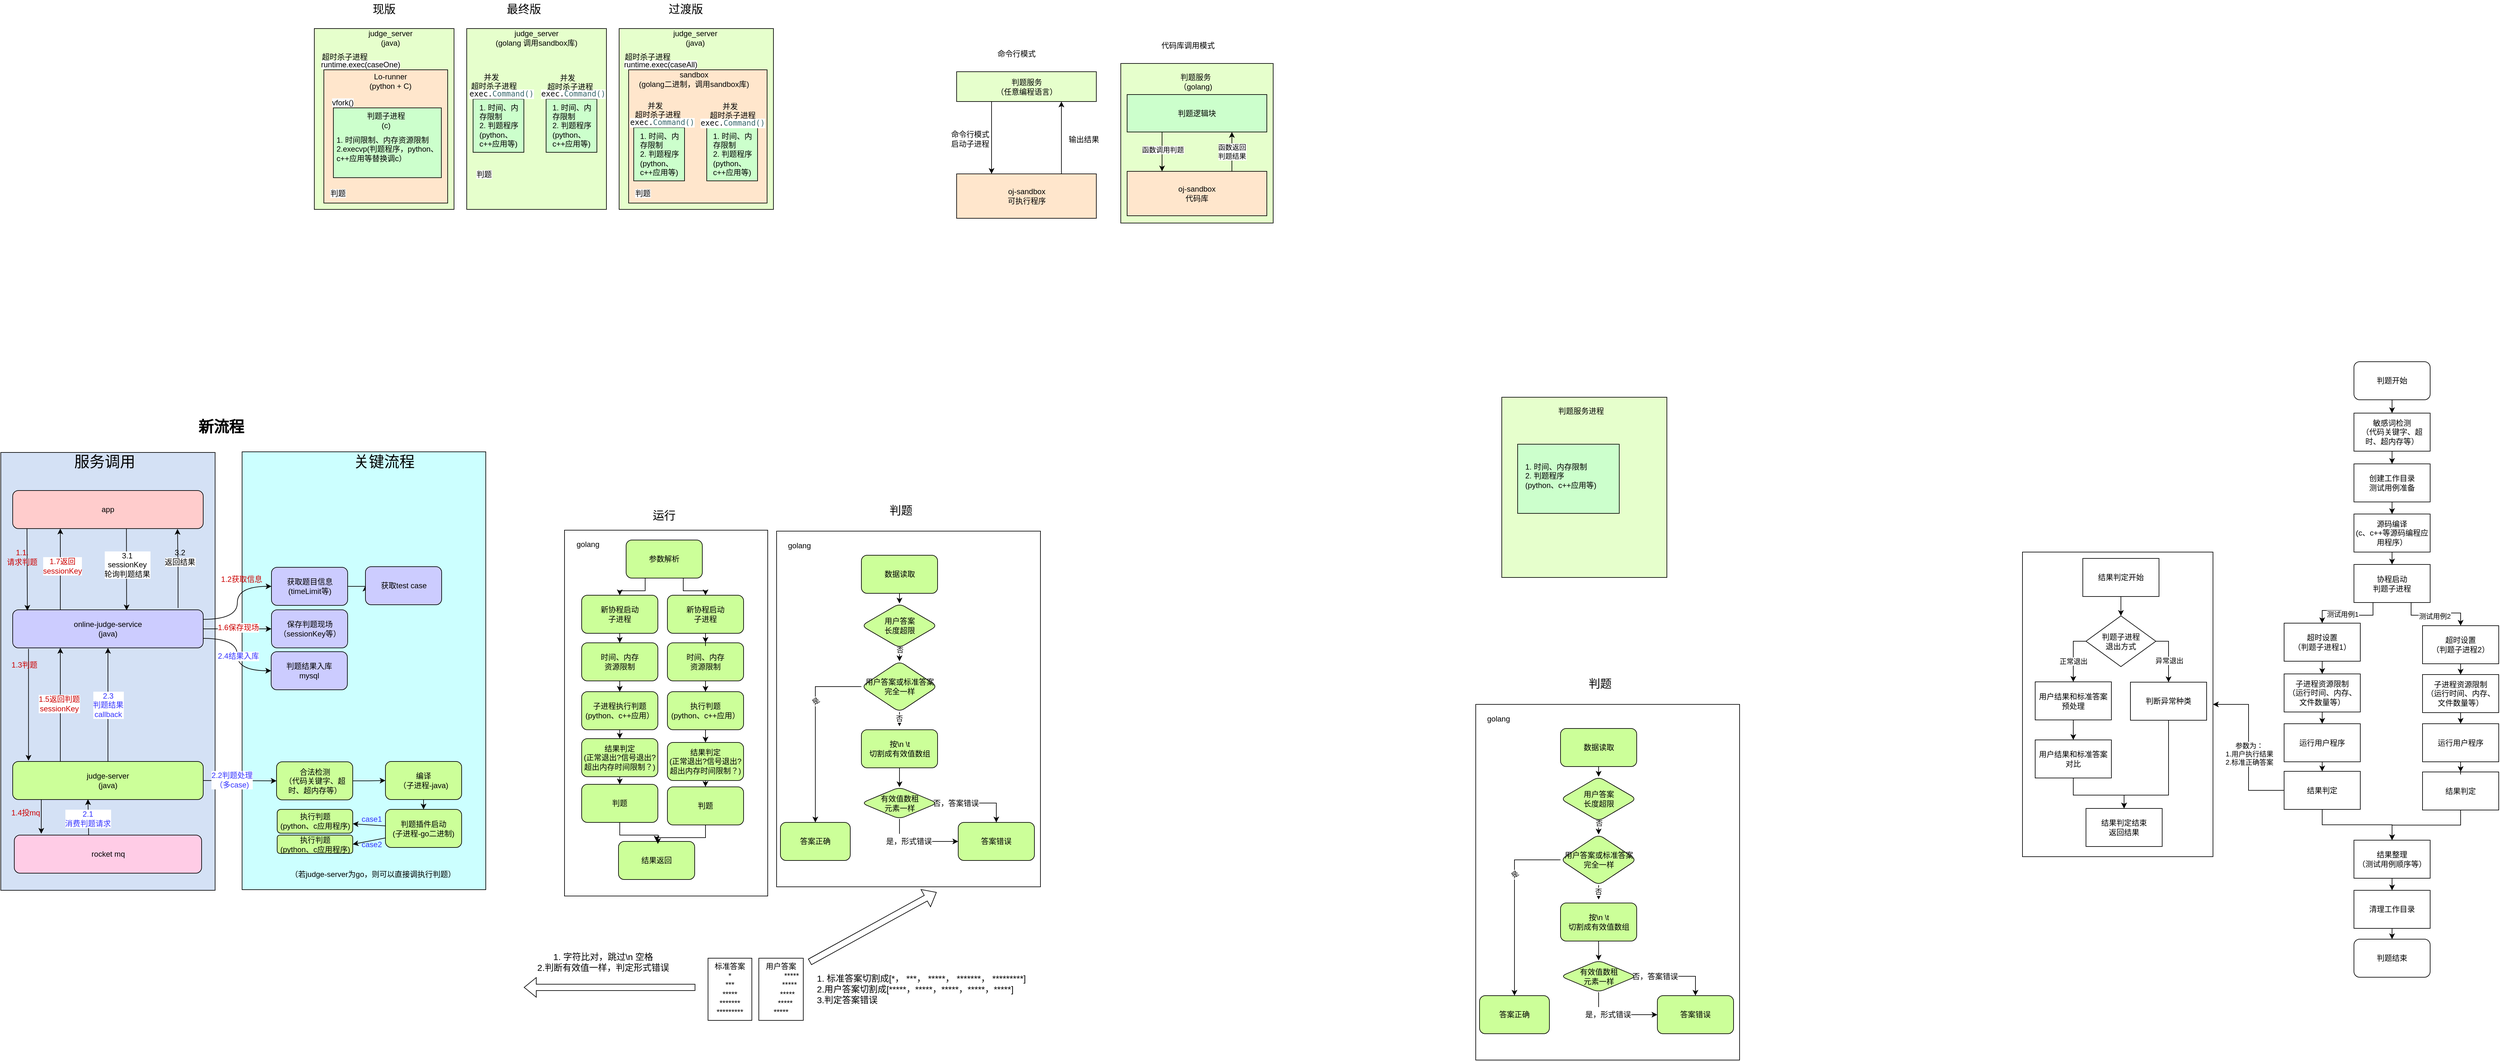 <mxfile version="22.0.7" type="github">
  <diagram name="第 1 页" id="yzyK3-7SbpeYX_4x3AM7">
    <mxGraphModel dx="1434" dy="1963" grid="1" gridSize="10" guides="1" tooltips="1" connect="1" arrows="1" fold="1" page="1" pageScale="1" pageWidth="827" pageHeight="1169" math="0" shadow="0">
      <root>
        <mxCell id="0" />
        <mxCell id="1" parent="0" />
        <mxCell id="uIByHnYt-teO_vbJt_v0-41" value="" style="rounded=0;whiteSpace=wrap;html=1;fontFamily=Helvetica;fontSize=12;fillColor=#D4E1F5;" parent="1" vertex="1">
          <mxGeometry x="156.25" y="623" width="337.5" height="690" as="geometry" />
        </mxCell>
        <mxCell id="uIByHnYt-teO_vbJt_v0-42" value="" style="rounded=0;whiteSpace=wrap;html=1;fontFamily=Helvetica;fontSize=12;fillColor=#CCFFFF;" parent="1" vertex="1">
          <mxGeometry x="536.25" y="622" width="383.75" height="690" as="geometry" />
        </mxCell>
        <mxCell id="uIByHnYt-teO_vbJt_v0-43" style="edgeStyle=orthogonalEdgeStyle;rounded=0;orthogonalLoop=1;jettySize=auto;html=1;exitX=0.083;exitY=1.024;exitDx=0;exitDy=0;entryX=0.083;entryY=-0.021;entryDx=0;entryDy=0;fontFamily=Helvetica;fontSize=12;exitPerimeter=0;entryPerimeter=0;" parent="1" source="uIByHnYt-teO_vbJt_v0-52" target="uIByHnYt-teO_vbJt_v0-59" edge="1">
          <mxGeometry relative="1" as="geometry" />
        </mxCell>
        <mxCell id="uIByHnYt-teO_vbJt_v0-44" style="rounded=0;orthogonalLoop=1;jettySize=auto;html=1;exitX=1;exitY=0.25;exitDx=0;exitDy=0;entryX=0;entryY=0.5;entryDx=0;entryDy=0;fontFamily=Helvetica;fontSize=12;edgeStyle=orthogonalEdgeStyle;curved=1;" parent="1" source="uIByHnYt-teO_vbJt_v0-52" target="uIByHnYt-teO_vbJt_v0-70" edge="1">
          <mxGeometry relative="1" as="geometry" />
        </mxCell>
        <mxCell id="uIByHnYt-teO_vbJt_v0-45" style="edgeStyle=orthogonalEdgeStyle;rounded=0;orthogonalLoop=1;jettySize=auto;html=1;entryX=0.865;entryY=1.009;entryDx=0;entryDy=0;fontFamily=Helvetica;fontSize=12;entryPerimeter=0;exitX=0.868;exitY=-0.048;exitDx=0;exitDy=0;exitPerimeter=0;" parent="1" source="uIByHnYt-teO_vbJt_v0-52" target="uIByHnYt-teO_vbJt_v0-65" edge="1">
          <mxGeometry relative="1" as="geometry">
            <mxPoint x="432.545" y="853" as="sourcePoint" />
          </mxGeometry>
        </mxCell>
        <mxCell id="uIByHnYt-teO_vbJt_v0-46" style="rounded=0;orthogonalLoop=1;jettySize=auto;html=1;exitX=1;exitY=0.75;exitDx=0;exitDy=0;entryX=0;entryY=0.5;entryDx=0;entryDy=0;fontFamily=Helvetica;fontSize=24;edgeStyle=orthogonalEdgeStyle;curved=1;" parent="1" source="uIByHnYt-teO_vbJt_v0-52" target="uIByHnYt-teO_vbJt_v0-74" edge="1">
          <mxGeometry relative="1" as="geometry" />
        </mxCell>
        <mxCell id="uIByHnYt-teO_vbJt_v0-47" value="&lt;font color=&quot;#3333ff&quot;&gt;2.4结果入库&lt;/font&gt;" style="edgeLabel;html=1;align=center;verticalAlign=middle;resizable=0;points=[];fontSize=12;fontFamily=Helvetica;" parent="uIByHnYt-teO_vbJt_v0-46" vertex="1" connectable="0">
          <mxGeometry x="0.014" y="1" relative="1" as="geometry">
            <mxPoint y="1" as="offset" />
          </mxGeometry>
        </mxCell>
        <mxCell id="uIByHnYt-teO_vbJt_v0-48" style="edgeStyle=none;rounded=0;orthogonalLoop=1;jettySize=auto;html=1;exitX=1;exitY=0.5;exitDx=0;exitDy=0;entryX=0;entryY=0.5;entryDx=0;entryDy=0;fontFamily=Helvetica;fontSize=12;fontColor=default;" parent="1" source="uIByHnYt-teO_vbJt_v0-52" target="uIByHnYt-teO_vbJt_v0-86" edge="1">
          <mxGeometry relative="1" as="geometry" />
        </mxCell>
        <mxCell id="uIByHnYt-teO_vbJt_v0-49" value="&lt;font color=&quot;#cc0000&quot;&gt;1.6保存现场&lt;/font&gt;" style="edgeLabel;html=1;align=center;verticalAlign=middle;resizable=0;points=[];fontSize=12;fontFamily=Helvetica;fontColor=default;" parent="uIByHnYt-teO_vbJt_v0-48" vertex="1" connectable="0">
          <mxGeometry x="0.015" y="2" relative="1" as="geometry">
            <mxPoint as="offset" />
          </mxGeometry>
        </mxCell>
        <mxCell id="uIByHnYt-teO_vbJt_v0-50" style="edgeStyle=none;rounded=0;orthogonalLoop=1;jettySize=auto;html=1;exitX=0.25;exitY=0;exitDx=0;exitDy=0;entryX=0.25;entryY=1;entryDx=0;entryDy=0;fontFamily=Helvetica;fontSize=12;fontColor=default;" parent="1" source="uIByHnYt-teO_vbJt_v0-52" target="uIByHnYt-teO_vbJt_v0-65" edge="1">
          <mxGeometry relative="1" as="geometry" />
        </mxCell>
        <mxCell id="uIByHnYt-teO_vbJt_v0-51" value="&lt;font color=&quot;#cc0000&quot;&gt;1.7返回&lt;br&gt;sessionKey&lt;/font&gt;" style="edgeLabel;html=1;align=center;verticalAlign=middle;resizable=0;points=[];fontSize=12;fontFamily=Helvetica;fontColor=default;" parent="uIByHnYt-teO_vbJt_v0-50" vertex="1" connectable="0">
          <mxGeometry x="0.081" y="-3" relative="1" as="geometry">
            <mxPoint as="offset" />
          </mxGeometry>
        </mxCell>
        <mxCell id="uIByHnYt-teO_vbJt_v0-52" value="online-judge-service&lt;br&gt;(java)" style="rounded=1;whiteSpace=wrap;html=1;fillColor=#CCCCFF;" parent="1" vertex="1">
          <mxGeometry x="175" y="871" width="300" height="60" as="geometry" />
        </mxCell>
        <mxCell id="uIByHnYt-teO_vbJt_v0-53" style="edgeStyle=none;rounded=0;orthogonalLoop=1;jettySize=auto;html=1;exitX=0.15;exitY=1.009;exitDx=0;exitDy=0;fontFamily=Helvetica;fontSize=12;fontColor=default;exitPerimeter=0;entryX=0.144;entryY=-0.036;entryDx=0;entryDy=0;entryPerimeter=0;" parent="1" source="uIByHnYt-teO_vbJt_v0-59" target="uIByHnYt-teO_vbJt_v0-83" edge="1">
          <mxGeometry relative="1" as="geometry">
            <mxPoint x="203" y="1096" as="targetPoint" />
          </mxGeometry>
        </mxCell>
        <mxCell id="uIByHnYt-teO_vbJt_v0-54" style="edgeStyle=none;rounded=0;orthogonalLoop=1;jettySize=auto;html=1;exitX=0.25;exitY=0;exitDx=0;exitDy=0;entryX=0.25;entryY=1;entryDx=0;entryDy=0;fontFamily=Helvetica;fontSize=12;fontColor=default;" parent="1" source="uIByHnYt-teO_vbJt_v0-59" target="uIByHnYt-teO_vbJt_v0-52" edge="1">
          <mxGeometry relative="1" as="geometry" />
        </mxCell>
        <mxCell id="uIByHnYt-teO_vbJt_v0-55" value="&lt;font color=&quot;#cc0000&quot;&gt;1.5返回判题&lt;br&gt;sessionKey&lt;/font&gt;" style="edgeLabel;html=1;align=center;verticalAlign=middle;resizable=0;points=[];fontSize=12;fontFamily=Helvetica;fontColor=default;" parent="uIByHnYt-teO_vbJt_v0-54" vertex="1" connectable="0">
          <mxGeometry x="0.015" y="2" relative="1" as="geometry">
            <mxPoint as="offset" />
          </mxGeometry>
        </mxCell>
        <mxCell id="uIByHnYt-teO_vbJt_v0-56" style="edgeStyle=none;rounded=0;orthogonalLoop=1;jettySize=auto;html=1;exitX=1;exitY=0.5;exitDx=0;exitDy=0;entryX=0;entryY=0.5;entryDx=0;entryDy=0;fontFamily=Helvetica;fontSize=12;fontColor=default;" parent="1" source="uIByHnYt-teO_vbJt_v0-59" target="uIByHnYt-teO_vbJt_v0-61" edge="1">
          <mxGeometry relative="1" as="geometry" />
        </mxCell>
        <mxCell id="uIByHnYt-teO_vbJt_v0-57" value="&lt;font color=&quot;#3333ff&quot;&gt;2.2判题处理&lt;br&gt;（多case)&lt;/font&gt;" style="edgeLabel;html=1;align=center;verticalAlign=middle;resizable=0;points=[];fontSize=12;fontFamily=Helvetica;fontColor=default;" parent="uIByHnYt-teO_vbJt_v0-56" vertex="1" connectable="0">
          <mxGeometry x="-0.232" y="1" relative="1" as="geometry">
            <mxPoint as="offset" />
          </mxGeometry>
        </mxCell>
        <mxCell id="uIByHnYt-teO_vbJt_v0-58" value="&lt;font color=&quot;#3333ff&quot;&gt;2.3&lt;br&gt;判题结果&lt;br&gt;callback&lt;/font&gt;" style="edgeStyle=none;rounded=0;orthogonalLoop=1;jettySize=auto;html=1;exitX=0.5;exitY=0;exitDx=0;exitDy=0;entryX=0.5;entryY=1;entryDx=0;entryDy=0;fontFamily=Helvetica;fontSize=12;fontColor=default;" parent="1" source="uIByHnYt-teO_vbJt_v0-59" target="uIByHnYt-teO_vbJt_v0-52" edge="1">
          <mxGeometry relative="1" as="geometry" />
        </mxCell>
        <mxCell id="uIByHnYt-teO_vbJt_v0-59" value="judge-server&lt;br&gt;(java)" style="rounded=1;whiteSpace=wrap;html=1;fillColor=#CCFF99;" parent="1" vertex="1">
          <mxGeometry x="175" y="1110" width="300" height="60" as="geometry" />
        </mxCell>
        <mxCell id="uIByHnYt-teO_vbJt_v0-60" style="edgeStyle=orthogonalEdgeStyle;rounded=0;orthogonalLoop=1;jettySize=auto;html=1;exitX=1;exitY=0.5;exitDx=0;exitDy=0;entryX=0;entryY=0.5;entryDx=0;entryDy=0;fontFamily=Helvetica;fontSize=24;" parent="1" source="uIByHnYt-teO_vbJt_v0-61" target="uIByHnYt-teO_vbJt_v0-77" edge="1">
          <mxGeometry relative="1" as="geometry" />
        </mxCell>
        <mxCell id="uIByHnYt-teO_vbJt_v0-61" value="合法检测&lt;br&gt;（代码关键字、超时、超内存等）" style="rounded=1;whiteSpace=wrap;html=1;fillColor=#CCFF99;" parent="1" vertex="1">
          <mxGeometry x="590.5" y="1110.5" width="120" height="60" as="geometry" />
        </mxCell>
        <mxCell id="uIByHnYt-teO_vbJt_v0-62" style="edgeStyle=none;rounded=0;orthogonalLoop=1;jettySize=auto;html=1;exitX=0.075;exitY=0.986;exitDx=0;exitDy=0;fontFamily=Helvetica;fontSize=12;fontColor=default;exitPerimeter=0;entryX=0.077;entryY=0.024;entryDx=0;entryDy=0;entryPerimeter=0;fillColor=#FF0000;" parent="1" source="uIByHnYt-teO_vbJt_v0-65" target="uIByHnYt-teO_vbJt_v0-52" edge="1">
          <mxGeometry relative="1" as="geometry">
            <mxPoint x="202" y="853" as="targetPoint" />
          </mxGeometry>
        </mxCell>
        <mxCell id="uIByHnYt-teO_vbJt_v0-63" style="edgeStyle=none;rounded=0;orthogonalLoop=1;jettySize=auto;html=1;exitX=0.626;exitY=0.994;exitDx=0;exitDy=0;entryX=0.598;entryY=0.012;entryDx=0;entryDy=0;entryPerimeter=0;fontFamily=Helvetica;fontSize=12;fontColor=default;exitPerimeter=0;" parent="1" target="uIByHnYt-teO_vbJt_v0-52" edge="1">
          <mxGeometry relative="1" as="geometry">
            <mxPoint x="354.09" y="743.0" as="sourcePoint" />
            <mxPoint x="354.91" y="855.73" as="targetPoint" />
          </mxGeometry>
        </mxCell>
        <mxCell id="uIByHnYt-teO_vbJt_v0-64" value="3.1&lt;br&gt;sessionKey&lt;br&gt;轮询判题结果" style="edgeLabel;html=1;align=center;verticalAlign=middle;resizable=0;points=[];fontSize=12;fontFamily=Helvetica;fontColor=default;" parent="uIByHnYt-teO_vbJt_v0-63" vertex="1" connectable="0">
          <mxGeometry x="-0.081" y="-1" relative="1" as="geometry">
            <mxPoint x="2" y="-2" as="offset" />
          </mxGeometry>
        </mxCell>
        <mxCell id="uIByHnYt-teO_vbJt_v0-65" value="app" style="rounded=1;whiteSpace=wrap;html=1;fillColor=#FFCCCC;" parent="1" vertex="1">
          <mxGeometry x="175" y="683" width="300" height="60" as="geometry" />
        </mxCell>
        <mxCell id="uIByHnYt-teO_vbJt_v0-66" value="" style="edgeStyle=none;rounded=0;orthogonalLoop=1;jettySize=auto;html=1;fontFamily=Helvetica;fontSize=12;fontColor=default;" parent="1" source="uIByHnYt-teO_vbJt_v0-68" target="uIByHnYt-teO_vbJt_v0-75" edge="1">
          <mxGeometry relative="1" as="geometry" />
        </mxCell>
        <mxCell id="uIByHnYt-teO_vbJt_v0-67" style="edgeStyle=none;rounded=0;orthogonalLoop=1;jettySize=auto;html=1;exitX=0;exitY=0.75;exitDx=0;exitDy=0;entryX=1;entryY=0.5;entryDx=0;entryDy=0;fontFamily=Helvetica;fontSize=12;fontColor=default;" parent="1" source="uIByHnYt-teO_vbJt_v0-68" target="uIByHnYt-teO_vbJt_v0-88" edge="1">
          <mxGeometry relative="1" as="geometry" />
        </mxCell>
        <mxCell id="uIByHnYt-teO_vbJt_v0-68" value="判题插件启动&lt;br style=&quot;border-color: var(--border-color);&quot;&gt;(子进程-go二进制)&lt;br&gt;" style="rounded=1;whiteSpace=wrap;html=1;fillColor=#CCFF99;" parent="1" vertex="1">
          <mxGeometry x="762" y="1185.5" width="120" height="60" as="geometry" />
        </mxCell>
        <mxCell id="uIByHnYt-teO_vbJt_v0-69" style="edgeStyle=orthogonalEdgeStyle;rounded=0;orthogonalLoop=1;jettySize=auto;html=1;exitX=1;exitY=0.5;exitDx=0;exitDy=0;entryX=0;entryY=0.5;entryDx=0;entryDy=0;fontFamily=Helvetica;fontSize=12;" parent="1" source="uIByHnYt-teO_vbJt_v0-70" target="uIByHnYt-teO_vbJt_v0-71" edge="1">
          <mxGeometry relative="1" as="geometry" />
        </mxCell>
        <mxCell id="uIByHnYt-teO_vbJt_v0-70" value="获取题目信息&lt;br&gt;(timeLimit等)" style="rounded=1;whiteSpace=wrap;html=1;fillColor=#CCCCFF;" parent="1" vertex="1">
          <mxGeometry x="582.5" y="804" width="120" height="60" as="geometry" />
        </mxCell>
        <mxCell id="uIByHnYt-teO_vbJt_v0-71" value="获取test case" style="rounded=1;whiteSpace=wrap;html=1;fillColor=#CCCCFF;" parent="1" vertex="1">
          <mxGeometry x="730.5" y="803" width="120" height="60" as="geometry" />
        </mxCell>
        <mxCell id="uIByHnYt-teO_vbJt_v0-72" value="&lt;font style=&quot;font-size: 24px;&quot;&gt;服务调用&lt;/font&gt;" style="text;html=1;strokeColor=none;fillColor=none;align=center;verticalAlign=middle;whiteSpace=wrap;rounded=0;fontSize=12;fontFamily=Helvetica;" parent="1" vertex="1">
          <mxGeometry x="270" y="623" width="100" height="30" as="geometry" />
        </mxCell>
        <mxCell id="uIByHnYt-teO_vbJt_v0-73" value="&lt;span style=&quot;font-size: 24px;&quot;&gt;关键流程&lt;/span&gt;" style="text;html=1;strokeColor=none;fillColor=none;align=center;verticalAlign=middle;whiteSpace=wrap;rounded=0;fontSize=12;fontFamily=Helvetica;" parent="1" vertex="1">
          <mxGeometry x="709.5" y="623" width="100" height="30" as="geometry" />
        </mxCell>
        <mxCell id="uIByHnYt-teO_vbJt_v0-74" value="判题结果入库&lt;br&gt;mysql" style="rounded=1;whiteSpace=wrap;html=1;fillColor=#CCCCFF;" parent="1" vertex="1">
          <mxGeometry x="582" y="937" width="120" height="60" as="geometry" />
        </mxCell>
        <mxCell id="uIByHnYt-teO_vbJt_v0-75" value="执行判题&lt;br&gt;(python、c应用程序)" style="rounded=1;whiteSpace=wrap;html=1;fillColor=#CCFF99;" parent="1" vertex="1">
          <mxGeometry x="591.5" y="1185.5" width="119" height="37.5" as="geometry" />
        </mxCell>
        <mxCell id="uIByHnYt-teO_vbJt_v0-76" style="edgeStyle=none;rounded=0;orthogonalLoop=1;jettySize=auto;html=1;exitX=0.5;exitY=1;exitDx=0;exitDy=0;entryX=0.5;entryY=0;entryDx=0;entryDy=0;fontFamily=Helvetica;fontSize=12;fontColor=default;" parent="1" source="uIByHnYt-teO_vbJt_v0-77" target="uIByHnYt-teO_vbJt_v0-68" edge="1">
          <mxGeometry relative="1" as="geometry" />
        </mxCell>
        <mxCell id="uIByHnYt-teO_vbJt_v0-77" value="编译&lt;br&gt;（子进程-java)" style="rounded=1;whiteSpace=wrap;html=1;fillColor=#CCFF99;" parent="1" vertex="1">
          <mxGeometry x="762" y="1110" width="120" height="60" as="geometry" />
        </mxCell>
        <mxCell id="uIByHnYt-teO_vbJt_v0-78" value="&lt;font color=&quot;#cc0000&quot;&gt;1.1. &lt;br&gt;请求判题&lt;/font&gt;" style="text;html=1;strokeColor=none;fillColor=none;align=center;verticalAlign=middle;whiteSpace=wrap;rounded=0;fontSize=12;fontFamily=Helvetica;fontColor=default;" parent="1" vertex="1">
          <mxGeometry x="160" y="773" width="60" height="30" as="geometry" />
        </mxCell>
        <mxCell id="uIByHnYt-teO_vbJt_v0-79" value="3.2&lt;br style=&quot;border-color: var(--border-color);&quot;&gt;&lt;span style=&quot;background-color: rgb(255, 255, 255);&quot;&gt;返回结果&lt;/span&gt;" style="text;html=1;align=center;verticalAlign=middle;resizable=0;points=[];autosize=1;strokeColor=none;fillColor=none;fontSize=12;fontFamily=Helvetica;fontColor=default;" parent="1" vertex="1">
          <mxGeometry x="402.5" y="768" width="70" height="40" as="geometry" />
        </mxCell>
        <mxCell id="uIByHnYt-teO_vbJt_v0-80" value="&lt;font color=&quot;#cc0000&quot;&gt;1.3判题&lt;/font&gt;" style="text;html=1;align=center;verticalAlign=middle;resizable=0;points=[];autosize=1;strokeColor=none;fillColor=none;fontSize=12;fontFamily=Helvetica;fontColor=default;rounded=0;" parent="1" vertex="1">
          <mxGeometry x="162.5" y="943" width="60" height="30" as="geometry" />
        </mxCell>
        <mxCell id="uIByHnYt-teO_vbJt_v0-81" style="edgeStyle=none;rounded=0;orthogonalLoop=1;jettySize=auto;html=1;exitX=0.397;exitY=0.003;exitDx=0;exitDy=0;entryX=0.395;entryY=0.992;entryDx=0;entryDy=0;entryPerimeter=0;fontFamily=Helvetica;fontSize=12;fontColor=default;exitPerimeter=0;" parent="1" source="uIByHnYt-teO_vbJt_v0-83" target="uIByHnYt-teO_vbJt_v0-59" edge="1">
          <mxGeometry relative="1" as="geometry">
            <mxPoint x="316.075" y="1217.84" as="sourcePoint" />
            <mxPoint x="315.9" y="1119.54" as="targetPoint" />
          </mxGeometry>
        </mxCell>
        <mxCell id="uIByHnYt-teO_vbJt_v0-82" value="&lt;font color=&quot;#3333ff&quot;&gt;2.1&lt;br&gt;消费判题请求&lt;/font&gt;" style="edgeLabel;html=1;align=center;verticalAlign=middle;resizable=0;points=[];fontSize=12;fontFamily=Helvetica;fontColor=default;" parent="uIByHnYt-teO_vbJt_v0-81" vertex="1" connectable="0">
          <mxGeometry x="0.108" y="1" relative="1" as="geometry">
            <mxPoint y="5" as="offset" />
          </mxGeometry>
        </mxCell>
        <mxCell id="uIByHnYt-teO_vbJt_v0-83" value="rocket mq" style="rounded=1;whiteSpace=wrap;html=1;fillColor=#FFCCE6;" parent="1" vertex="1">
          <mxGeometry x="177.5" y="1226" width="295" height="60" as="geometry" />
        </mxCell>
        <mxCell id="uIByHnYt-teO_vbJt_v0-84" value="&lt;font color=&quot;#cc0000&quot;&gt;1.4投mq&lt;/font&gt;" style="text;html=1;align=center;verticalAlign=middle;resizable=0;points=[];autosize=1;strokeColor=none;fillColor=none;fontSize=12;fontFamily=Helvetica;fontColor=default;" parent="1" vertex="1">
          <mxGeometry x="160" y="1176" width="70" height="30" as="geometry" />
        </mxCell>
        <mxCell id="uIByHnYt-teO_vbJt_v0-85" value="&lt;font color=&quot;#cc0000&quot;&gt;1.2获取信息&lt;/font&gt;" style="text;html=1;align=center;verticalAlign=middle;resizable=0;points=[];autosize=1;strokeColor=none;fillColor=none;fontSize=12;fontFamily=Helvetica;fontColor=default;" parent="1" vertex="1">
          <mxGeometry x="490" y="808" width="90" height="30" as="geometry" />
        </mxCell>
        <mxCell id="uIByHnYt-teO_vbJt_v0-86" value="保存判题现场&lt;br&gt;（sessionKey等）" style="rounded=1;whiteSpace=wrap;html=1;fillColor=#CCCCFF;" parent="1" vertex="1">
          <mxGeometry x="582.5" y="871" width="120" height="60" as="geometry" />
        </mxCell>
        <mxCell id="uIByHnYt-teO_vbJt_v0-87" value="（若judge-server为go，则可以直接调执行判题）" style="text;html=1;align=center;verticalAlign=middle;resizable=0;points=[];autosize=1;strokeColor=none;fillColor=none;fontSize=12;fontFamily=Helvetica;fontColor=default;" parent="1" vertex="1">
          <mxGeometry x="601.5" y="1273" width="280" height="30" as="geometry" />
        </mxCell>
        <mxCell id="uIByHnYt-teO_vbJt_v0-88" value="执行判题&lt;br&gt;(python、c应用程序)" style="rounded=1;whiteSpace=wrap;html=1;fillColor=#CCFF99;" parent="1" vertex="1">
          <mxGeometry x="591.5" y="1226" width="119" height="29" as="geometry" />
        </mxCell>
        <mxCell id="uIByHnYt-teO_vbJt_v0-89" value="&lt;font color=&quot;#3333ff&quot;&gt;case1&lt;/font&gt;" style="text;html=1;align=center;verticalAlign=middle;resizable=0;points=[];autosize=1;strokeColor=none;fillColor=none;fontSize=12;fontFamily=Helvetica;fontColor=default;" parent="1" vertex="1">
          <mxGeometry x="709.5" y="1185.5" width="60" height="30" as="geometry" />
        </mxCell>
        <mxCell id="uIByHnYt-teO_vbJt_v0-90" value="&lt;font color=&quot;#3333ff&quot;&gt;case2&lt;/font&gt;" style="text;html=1;align=center;verticalAlign=middle;resizable=0;points=[];autosize=1;strokeColor=none;fillColor=none;fontSize=12;fontFamily=Helvetica;fontColor=default;" parent="1" vertex="1">
          <mxGeometry x="709.5" y="1226" width="60" height="30" as="geometry" />
        </mxCell>
        <mxCell id="uIByHnYt-teO_vbJt_v0-92" value="&lt;h1&gt;新流程&lt;/h1&gt;" style="text;html=1;strokeColor=none;fillColor=none;align=center;verticalAlign=middle;whiteSpace=wrap;rounded=0;fontSize=12;fontFamily=Helvetica;fontColor=default;" parent="1" vertex="1">
          <mxGeometry x="440" y="573" width="127" height="20" as="geometry" />
        </mxCell>
        <mxCell id="uIByHnYt-teO_vbJt_v0-93" value="" style="rounded=0;whiteSpace=wrap;html=1;strokeColor=default;fontFamily=Helvetica;fontSize=12;fontColor=default;fillColor=#E6FFCC;" parent="1" vertex="1">
          <mxGeometry x="650" y="-45" width="220" height="285" as="geometry" />
        </mxCell>
        <mxCell id="uIByHnYt-teO_vbJt_v0-94" value="" style="rounded=0;whiteSpace=wrap;html=1;strokeColor=default;fontFamily=Helvetica;fontSize=12;fontColor=default;fillColor=#FFE6CC;" parent="1" vertex="1">
          <mxGeometry x="665" y="20" width="195" height="210" as="geometry" />
        </mxCell>
        <mxCell id="uIByHnYt-teO_vbJt_v0-95" value="" style="rounded=0;whiteSpace=wrap;html=1;strokeColor=default;fontFamily=Helvetica;fontSize=12;fontColor=default;fillColor=#CCFFCC;" parent="1" vertex="1">
          <mxGeometry x="680" y="80" width="170" height="110" as="geometry" />
        </mxCell>
        <mxCell id="uIByHnYt-teO_vbJt_v0-96" value="judge_server&lt;br&gt;(java)" style="text;html=1;strokeColor=none;fillColor=none;align=center;verticalAlign=middle;whiteSpace=wrap;rounded=0;fontSize=12;fontFamily=Helvetica;fontColor=default;" parent="1" vertex="1">
          <mxGeometry x="740" y="-45" width="60" height="30" as="geometry" />
        </mxCell>
        <mxCell id="uIByHnYt-teO_vbJt_v0-97" value="Lo-runner&lt;br&gt;(python + C)" style="text;html=1;strokeColor=none;fillColor=none;align=center;verticalAlign=middle;whiteSpace=wrap;rounded=0;fontSize=12;fontFamily=Helvetica;fontColor=default;" parent="1" vertex="1">
          <mxGeometry x="725" y="23" width="90" height="30" as="geometry" />
        </mxCell>
        <mxCell id="uIByHnYt-teO_vbJt_v0-98" value="判题子进程&lt;br&gt;(c)" style="text;html=1;strokeColor=none;fillColor=none;align=center;verticalAlign=middle;whiteSpace=wrap;rounded=0;fontSize=12;fontFamily=Helvetica;fontColor=default;" parent="1" vertex="1">
          <mxGeometry x="712.5" y="85" width="100" height="30" as="geometry" />
        </mxCell>
        <mxCell id="uIByHnYt-teO_vbJt_v0-99" value="&lt;span style=&quot;color: rgb(0, 0, 0); font-family: Helvetica; font-size: 12px; font-style: normal; font-variant-ligatures: normal; font-variant-caps: normal; font-weight: 400; letter-spacing: normal; orphans: 2; text-align: center; text-indent: 0px; text-transform: none; widows: 2; word-spacing: 0px; -webkit-text-stroke-width: 0px; background-color: rgb(251, 251, 251); text-decoration-thickness: initial; text-decoration-style: initial; text-decoration-color: initial; float: none; display: inline !important;&quot;&gt;runtime.exec(caseOne)&lt;/span&gt;" style="text;html=1;strokeColor=none;fillColor=none;align=center;verticalAlign=middle;whiteSpace=wrap;rounded=0;fontSize=12;fontFamily=Helvetica;fontColor=default;" parent="1" vertex="1">
          <mxGeometry x="672" y="-3" width="102" height="30" as="geometry" />
        </mxCell>
        <mxCell id="uIByHnYt-teO_vbJt_v0-100" value="&lt;span style=&quot;color: rgb(0, 0, 0); font-family: Helvetica; font-size: 12px; font-style: normal; font-variant-ligatures: normal; font-variant-caps: normal; font-weight: 400; letter-spacing: normal; orphans: 2; text-align: center; text-indent: 0px; text-transform: none; widows: 2; word-spacing: 0px; -webkit-text-stroke-width: 0px; background-color: rgb(251, 251, 251); text-decoration-thickness: initial; text-decoration-style: initial; text-decoration-color: initial; float: none; display: inline !important;&quot;&gt;vfork()&lt;/span&gt;" style="text;html=1;strokeColor=none;fillColor=none;align=center;verticalAlign=middle;whiteSpace=wrap;rounded=0;fontSize=12;fontFamily=Helvetica;fontColor=default;" parent="1" vertex="1">
          <mxGeometry x="665" y="57" width="60" height="30" as="geometry" />
        </mxCell>
        <mxCell id="uIByHnYt-teO_vbJt_v0-101" value="1. 时间限制、内存资源限制&lt;br&gt;2.execvp(判题程序，python、c++应用等替换调c）" style="text;html=1;strokeColor=none;fillColor=none;align=left;verticalAlign=middle;whiteSpace=wrap;rounded=0;fontSize=12;fontFamily=Helvetica;fontColor=default;" parent="1" vertex="1">
          <mxGeometry x="682.5" y="120" width="167.5" height="50" as="geometry" />
        </mxCell>
        <mxCell id="uIByHnYt-teO_vbJt_v0-102" value="超时杀子进程" style="text;html=1;strokeColor=none;fillColor=none;align=center;verticalAlign=middle;whiteSpace=wrap;rounded=0;fontSize=12;fontFamily=Helvetica;fontColor=default;" parent="1" vertex="1">
          <mxGeometry x="658" y="-15" width="80" height="30" as="geometry" />
        </mxCell>
        <mxCell id="uIByHnYt-teO_vbJt_v0-103" value="&lt;span style=&quot;color: rgb(0, 0, 0); font-family: Helvetica; font-size: 12px; font-style: normal; font-variant-ligatures: normal; font-variant-caps: normal; font-weight: 400; letter-spacing: normal; orphans: 2; text-align: center; text-indent: 0px; text-transform: none; widows: 2; word-spacing: 0px; -webkit-text-stroke-width: 0px; background-color: rgb(251, 251, 251); text-decoration-thickness: initial; text-decoration-style: initial; text-decoration-color: initial; float: none; display: inline !important;&quot;&gt;判题&lt;/span&gt;" style="text;html=1;strokeColor=none;fillColor=none;align=center;verticalAlign=middle;whiteSpace=wrap;rounded=0;fontSize=12;fontFamily=Helvetica;fontColor=default;" parent="1" vertex="1">
          <mxGeometry x="665" y="200" width="45" height="30" as="geometry" />
        </mxCell>
        <mxCell id="uIByHnYt-teO_vbJt_v0-104" value="" style="rounded=0;whiteSpace=wrap;html=1;strokeColor=default;fontFamily=Helvetica;fontSize=12;fontColor=default;fillColor=#E6FFCC;" parent="1" vertex="1">
          <mxGeometry x="1130" y="-45" width="243" height="285" as="geometry" />
        </mxCell>
        <mxCell id="uIByHnYt-teO_vbJt_v0-105" value="" style="rounded=0;whiteSpace=wrap;html=1;strokeColor=default;fontFamily=Helvetica;fontSize=12;fontColor=default;fillColor=#FFE6CC;" parent="1" vertex="1">
          <mxGeometry x="1145" y="20" width="218" height="210" as="geometry" />
        </mxCell>
        <mxCell id="uIByHnYt-teO_vbJt_v0-106" value="" style="rounded=0;whiteSpace=wrap;html=1;strokeColor=default;fontFamily=Helvetica;fontSize=12;fontColor=default;fillColor=#CCFFCC;" parent="1" vertex="1">
          <mxGeometry x="1153" y="111" width="80" height="84" as="geometry" />
        </mxCell>
        <mxCell id="uIByHnYt-teO_vbJt_v0-107" value="judge_server&lt;br&gt;(java)" style="text;html=1;strokeColor=none;fillColor=none;align=center;verticalAlign=middle;whiteSpace=wrap;rounded=0;fontSize=12;fontFamily=Helvetica;fontColor=default;" parent="1" vertex="1">
          <mxGeometry x="1220" y="-45" width="60" height="30" as="geometry" />
        </mxCell>
        <mxCell id="uIByHnYt-teO_vbJt_v0-108" value="sandbox&lt;br&gt;(golang二进制，调用sandbox库)" style="text;html=1;strokeColor=none;fillColor=none;align=center;verticalAlign=middle;whiteSpace=wrap;rounded=0;fontSize=12;fontFamily=Helvetica;fontColor=default;" parent="1" vertex="1">
          <mxGeometry x="1153" y="20" width="190" height="30" as="geometry" />
        </mxCell>
        <mxCell id="uIByHnYt-teO_vbJt_v0-109" value="&lt;span style=&quot;color: rgb(0, 0, 0); font-family: Helvetica; font-size: 12px; font-style: normal; font-variant-ligatures: normal; font-variant-caps: normal; font-weight: 400; letter-spacing: normal; orphans: 2; text-align: center; text-indent: 0px; text-transform: none; widows: 2; word-spacing: 0px; -webkit-text-stroke-width: 0px; background-color: rgb(251, 251, 251); text-decoration-thickness: initial; text-decoration-style: initial; text-decoration-color: initial; float: none; display: inline !important;&quot;&gt;runtime.exec(caseAll)&lt;/span&gt;" style="text;html=1;strokeColor=none;fillColor=none;align=center;verticalAlign=middle;whiteSpace=wrap;rounded=0;fontSize=12;fontFamily=Helvetica;fontColor=default;" parent="1" vertex="1">
          <mxGeometry x="1148" y="-3" width="95" height="30" as="geometry" />
        </mxCell>
        <mxCell id="uIByHnYt-teO_vbJt_v0-110" value="1. 时间、内存限制&lt;br&gt;2. 判题程序&lt;br style=&quot;border-color: var(--border-color); text-align: center;&quot;&gt;&lt;span style=&quot;text-align: center;&quot;&gt;(python、c++应用等)&lt;/span&gt;" style="text;html=1;strokeColor=none;fillColor=none;align=left;verticalAlign=middle;whiteSpace=wrap;rounded=0;fontSize=12;fontFamily=Helvetica;fontColor=default;" parent="1" vertex="1">
          <mxGeometry x="1160.5" y="115" width="72.5" height="76" as="geometry" />
        </mxCell>
        <mxCell id="uIByHnYt-teO_vbJt_v0-111" value="超时杀子进程" style="text;html=1;strokeColor=none;fillColor=none;align=center;verticalAlign=middle;whiteSpace=wrap;rounded=0;fontSize=12;fontFamily=Helvetica;fontColor=default;" parent="1" vertex="1">
          <mxGeometry x="1135" y="-15" width="80" height="30" as="geometry" />
        </mxCell>
        <mxCell id="uIByHnYt-teO_vbJt_v0-112" value="&lt;span style=&quot;color: rgb(0, 0, 0); font-family: Helvetica; font-size: 12px; font-style: normal; font-variant-ligatures: normal; font-variant-caps: normal; font-weight: 400; letter-spacing: normal; orphans: 2; text-align: center; text-indent: 0px; text-transform: none; widows: 2; word-spacing: 0px; -webkit-text-stroke-width: 0px; background-color: rgb(251, 251, 251); text-decoration-thickness: initial; text-decoration-style: initial; text-decoration-color: initial; float: none; display: inline !important;&quot;&gt;判题&lt;/span&gt;" style="text;html=1;strokeColor=none;fillColor=none;align=center;verticalAlign=middle;whiteSpace=wrap;rounded=0;fontSize=12;fontFamily=Helvetica;fontColor=default;" parent="1" vertex="1">
          <mxGeometry x="1145" y="200" width="45" height="30" as="geometry" />
        </mxCell>
        <mxCell id="uIByHnYt-teO_vbJt_v0-113" value="" style="rounded=0;whiteSpace=wrap;html=1;strokeColor=default;fontFamily=Helvetica;fontSize=12;fontColor=default;fillColor=#E6FFCC;" parent="1" vertex="1">
          <mxGeometry x="890" y="-45" width="220" height="285" as="geometry" />
        </mxCell>
        <mxCell id="uIByHnYt-teO_vbJt_v0-114" value="judge_server&lt;br&gt;(golang 调用sandbox库)" style="text;html=1;strokeColor=none;fillColor=none;align=center;verticalAlign=middle;whiteSpace=wrap;rounded=0;fontSize=12;fontFamily=Helvetica;fontColor=default;" parent="1" vertex="1">
          <mxGeometry x="895" y="-45" width="210" height="30" as="geometry" />
        </mxCell>
        <mxCell id="uIByHnYt-teO_vbJt_v0-115" value="&lt;span style=&quot;color: rgb(0, 0, 0); font-family: Helvetica; font-size: 12px; font-style: normal; font-variant-ligatures: normal; font-variant-caps: normal; font-weight: 400; letter-spacing: normal; orphans: 2; text-align: center; text-indent: 0px; text-transform: none; widows: 2; word-spacing: 0px; -webkit-text-stroke-width: 0px; background-color: rgb(251, 251, 251); text-decoration-thickness: initial; text-decoration-style: initial; text-decoration-color: initial; float: none; display: inline !important;&quot;&gt;判题&lt;/span&gt;" style="text;html=1;strokeColor=none;fillColor=none;align=center;verticalAlign=middle;whiteSpace=wrap;rounded=0;fontSize=12;fontFamily=Helvetica;fontColor=default;" parent="1" vertex="1">
          <mxGeometry x="895" y="170" width="45" height="30" as="geometry" />
        </mxCell>
        <mxCell id="uIByHnYt-teO_vbJt_v0-116" value="&lt;pre style=&quot;background-color:#ffffff;color:#080808;font-family:&#39;JetBrains Mono&#39;,monospace;font-size:9.0pt;&quot;&gt;exec.&lt;span style=&quot;color:#36666b;&quot;&gt;Command()&lt;/span&gt;&lt;/pre&gt;" style="text;html=1;strokeColor=none;fillColor=none;align=center;verticalAlign=middle;whiteSpace=wrap;rounded=0;fontSize=12;fontFamily=Helvetica;fontColor=default;" parent="1" vertex="1">
          <mxGeometry x="1148" y="88" width="100" height="30" as="geometry" />
        </mxCell>
        <mxCell id="uIByHnYt-teO_vbJt_v0-117" value="&lt;font style=&quot;font-size: 18px;&quot;&gt;现版&lt;/font&gt;" style="text;html=1;strokeColor=none;fillColor=none;align=center;verticalAlign=middle;whiteSpace=wrap;rounded=0;fontSize=12;fontFamily=Helvetica;fontColor=default;" parent="1" vertex="1">
          <mxGeometry x="730" y="-90" width="60" height="30" as="geometry" />
        </mxCell>
        <mxCell id="uIByHnYt-teO_vbJt_v0-118" value="&lt;font style=&quot;font-size: 18px;&quot;&gt;过渡版&lt;/font&gt;" style="text;html=1;strokeColor=none;fillColor=none;align=center;verticalAlign=middle;whiteSpace=wrap;rounded=0;fontSize=12;fontFamily=Helvetica;fontColor=default;" parent="1" vertex="1">
          <mxGeometry x="1205" y="-90" width="60" height="30" as="geometry" />
        </mxCell>
        <mxCell id="uIByHnYt-teO_vbJt_v0-119" value="&lt;font style=&quot;font-size: 18px;&quot;&gt;最终版&lt;/font&gt;" style="text;html=1;strokeColor=none;fillColor=none;align=center;verticalAlign=middle;whiteSpace=wrap;rounded=0;fontSize=12;fontFamily=Helvetica;fontColor=default;" parent="1" vertex="1">
          <mxGeometry x="950" y="-90" width="60" height="30" as="geometry" />
        </mxCell>
        <mxCell id="uIByHnYt-teO_vbJt_v0-120" value="" style="rounded=0;whiteSpace=wrap;html=1;strokeColor=default;fontFamily=Helvetica;fontSize=12;fontColor=default;fillColor=#CCFFCC;" parent="1" vertex="1">
          <mxGeometry x="1268" y="111" width="80" height="84" as="geometry" />
        </mxCell>
        <mxCell id="uIByHnYt-teO_vbJt_v0-121" value="1. 时间、内存限制&lt;br&gt;2. 判题程序&lt;br style=&quot;border-color: var(--border-color); text-align: center;&quot;&gt;&lt;span style=&quot;text-align: center;&quot;&gt;(python、c++应用等)&lt;/span&gt;" style="text;html=1;strokeColor=none;fillColor=none;align=left;verticalAlign=middle;whiteSpace=wrap;rounded=0;fontSize=12;fontFamily=Helvetica;fontColor=default;" parent="1" vertex="1">
          <mxGeometry x="1275.5" y="115" width="72.5" height="76" as="geometry" />
        </mxCell>
        <mxCell id="uIByHnYt-teO_vbJt_v0-122" value="&lt;pre style=&quot;background-color:#ffffff;color:#080808;font-family:&#39;JetBrains Mono&#39;,monospace;font-size:9.0pt;&quot;&gt;exec.&lt;span style=&quot;color:#36666b;&quot;&gt;Command()&lt;/span&gt;&lt;/pre&gt;" style="text;html=1;strokeColor=none;fillColor=none;align=center;verticalAlign=middle;whiteSpace=wrap;rounded=0;fontSize=12;fontFamily=Helvetica;fontColor=default;" parent="1" vertex="1">
          <mxGeometry x="1259" y="89" width="100" height="30" as="geometry" />
        </mxCell>
        <mxCell id="uIByHnYt-teO_vbJt_v0-123" value="" style="rounded=0;whiteSpace=wrap;html=1;strokeColor=default;fontFamily=Helvetica;fontSize=12;fontColor=default;fillColor=#CCFFCC;" parent="1" vertex="1">
          <mxGeometry x="900" y="66" width="80" height="84" as="geometry" />
        </mxCell>
        <mxCell id="uIByHnYt-teO_vbJt_v0-124" value="1. 时间、内存限制&lt;br&gt;2. 判题程序&lt;br style=&quot;border-color: var(--border-color); text-align: center;&quot;&gt;&lt;span style=&quot;text-align: center;&quot;&gt;(python、c++应用等)&lt;/span&gt;" style="text;html=1;strokeColor=none;fillColor=none;align=left;verticalAlign=middle;whiteSpace=wrap;rounded=0;fontSize=12;fontFamily=Helvetica;fontColor=default;" parent="1" vertex="1">
          <mxGeometry x="907.5" y="70" width="72.5" height="76" as="geometry" />
        </mxCell>
        <mxCell id="uIByHnYt-teO_vbJt_v0-125" value="&amp;nbsp; &amp;nbsp; &amp;nbsp; 并发&lt;br&gt;超时杀子进程" style="text;whiteSpace=wrap;html=1;fontSize=12;fontFamily=Helvetica;fontColor=default;" parent="1" vertex="1">
          <mxGeometry x="895" y="18" width="75" height="35" as="geometry" />
        </mxCell>
        <mxCell id="uIByHnYt-teO_vbJt_v0-126" value="&lt;pre style=&quot;background-color:#ffffff;color:#080808;font-family:&#39;JetBrains Mono&#39;,monospace;font-size:9.0pt;&quot;&gt;exec.&lt;span style=&quot;color:#36666b;&quot;&gt;Command()&lt;/span&gt;&lt;/pre&gt;" style="text;html=1;strokeColor=none;fillColor=none;align=center;verticalAlign=middle;whiteSpace=wrap;rounded=0;fontSize=12;fontFamily=Helvetica;fontColor=default;" parent="1" vertex="1">
          <mxGeometry x="895" y="43" width="100" height="30" as="geometry" />
        </mxCell>
        <mxCell id="uIByHnYt-teO_vbJt_v0-127" value="" style="rounded=0;whiteSpace=wrap;html=1;strokeColor=default;fontFamily=Helvetica;fontSize=12;fontColor=default;fillColor=#CCFFCC;" parent="1" vertex="1">
          <mxGeometry x="1015" y="66" width="80" height="84" as="geometry" />
        </mxCell>
        <mxCell id="uIByHnYt-teO_vbJt_v0-128" value="1. 时间、内存限制&lt;br&gt;2. 判题程序&lt;br style=&quot;border-color: var(--border-color); text-align: center;&quot;&gt;&lt;span style=&quot;text-align: center;&quot;&gt;(python、c++应用等)&lt;/span&gt;" style="text;html=1;strokeColor=none;fillColor=none;align=left;verticalAlign=middle;whiteSpace=wrap;rounded=0;fontSize=12;fontFamily=Helvetica;fontColor=default;" parent="1" vertex="1">
          <mxGeometry x="1022.5" y="70" width="72.5" height="76" as="geometry" />
        </mxCell>
        <mxCell id="uIByHnYt-teO_vbJt_v0-129" value="&lt;pre style=&quot;background-color:#ffffff;color:#080808;font-family:&#39;JetBrains Mono&#39;,monospace;font-size:9.0pt;&quot;&gt;exec.&lt;span style=&quot;color:#36666b;&quot;&gt;Command()&lt;/span&gt;&lt;/pre&gt;" style="text;html=1;strokeColor=none;fillColor=none;align=center;verticalAlign=middle;whiteSpace=wrap;rounded=0;fontSize=12;fontFamily=Helvetica;fontColor=default;" parent="1" vertex="1">
          <mxGeometry x="1008" y="43" width="100" height="30" as="geometry" />
        </mxCell>
        <mxCell id="uIByHnYt-teO_vbJt_v0-130" value="&amp;nbsp; &amp;nbsp; &amp;nbsp; 并发&lt;br&gt;超时杀子进程" style="text;whiteSpace=wrap;html=1;fontSize=12;fontFamily=Helvetica;fontColor=default;" parent="1" vertex="1">
          <mxGeometry x="1015" y="19" width="75" height="35" as="geometry" />
        </mxCell>
        <mxCell id="uIByHnYt-teO_vbJt_v0-131" value="&amp;nbsp; &amp;nbsp; &amp;nbsp; 并发&lt;br&gt;超时杀子进程" style="text;whiteSpace=wrap;html=1;fontSize=12;fontFamily=Helvetica;fontColor=default;" parent="1" vertex="1">
          <mxGeometry x="1153" y="63" width="75" height="35" as="geometry" />
        </mxCell>
        <mxCell id="uIByHnYt-teO_vbJt_v0-132" value="&amp;nbsp; &amp;nbsp; &amp;nbsp; 并发&lt;br&gt;超时杀子进程" style="text;whiteSpace=wrap;html=1;fontSize=12;fontFamily=Helvetica;fontColor=default;" parent="1" vertex="1">
          <mxGeometry x="1270.5" y="64" width="75" height="35" as="geometry" />
        </mxCell>
        <mxCell id="uIByHnYt-teO_vbJt_v0-203" value="" style="rounded=0;whiteSpace=wrap;html=1;" parent="1" vertex="1">
          <mxGeometry x="1044" y="745.5" width="320" height="576.5" as="geometry" />
        </mxCell>
        <mxCell id="uIByHnYt-teO_vbJt_v0-204" value="golang" style="text;html=1;strokeColor=none;fillColor=none;align=center;verticalAlign=middle;whiteSpace=wrap;rounded=0;" parent="1" vertex="1">
          <mxGeometry x="1051" y="753" width="60" height="30" as="geometry" />
        </mxCell>
        <mxCell id="uIByHnYt-teO_vbJt_v0-205" style="edgeStyle=orthogonalEdgeStyle;rounded=0;orthogonalLoop=1;jettySize=auto;html=1;exitX=0.5;exitY=1;exitDx=0;exitDy=0;entryX=0.5;entryY=0;entryDx=0;entryDy=0;fontSize=12;" parent="1" source="uIByHnYt-teO_vbJt_v0-207" target="uIByHnYt-teO_vbJt_v0-209" edge="1">
          <mxGeometry relative="1" as="geometry">
            <Array as="points">
              <mxPoint x="1171" y="821" />
              <mxPoint x="1171" y="841" />
              <mxPoint x="1131" y="841" />
            </Array>
          </mxGeometry>
        </mxCell>
        <mxCell id="uIByHnYt-teO_vbJt_v0-206" style="edgeStyle=orthogonalEdgeStyle;rounded=0;orthogonalLoop=1;jettySize=auto;html=1;exitX=0.75;exitY=1;exitDx=0;exitDy=0;entryX=0.5;entryY=0;entryDx=0;entryDy=0;fontSize=12;" parent="1" source="uIByHnYt-teO_vbJt_v0-207" target="uIByHnYt-teO_vbJt_v0-245" edge="1">
          <mxGeometry relative="1" as="geometry" />
        </mxCell>
        <mxCell id="uIByHnYt-teO_vbJt_v0-207" value="参数解析" style="rounded=1;whiteSpace=wrap;html=1;fillColor=#CCFF99;" parent="1" vertex="1">
          <mxGeometry x="1141" y="761" width="120" height="60" as="geometry" />
        </mxCell>
        <mxCell id="uIByHnYt-teO_vbJt_v0-208" style="edgeStyle=orthogonalEdgeStyle;rounded=0;orthogonalLoop=1;jettySize=auto;html=1;exitX=0.5;exitY=1;exitDx=0;exitDy=0;fontSize=12;" parent="1" source="uIByHnYt-teO_vbJt_v0-209" target="uIByHnYt-teO_vbJt_v0-241" edge="1">
          <mxGeometry relative="1" as="geometry" />
        </mxCell>
        <mxCell id="uIByHnYt-teO_vbJt_v0-209" value="新协程启动&lt;br&gt;子进程" style="rounded=1;whiteSpace=wrap;html=1;fillColor=#CCFF99;" parent="1" vertex="1">
          <mxGeometry x="1071" y="848" width="120" height="60" as="geometry" />
        </mxCell>
        <mxCell id="uIByHnYt-teO_vbJt_v0-210" style="edgeStyle=orthogonalEdgeStyle;rounded=0;orthogonalLoop=1;jettySize=auto;html=1;exitX=0.5;exitY=1;exitDx=0;exitDy=0;entryX=0.5;entryY=0;entryDx=0;entryDy=0;fontSize=12;" parent="1" source="uIByHnYt-teO_vbJt_v0-211" target="uIByHnYt-teO_vbJt_v0-213" edge="1">
          <mxGeometry relative="1" as="geometry" />
        </mxCell>
        <mxCell id="uIByHnYt-teO_vbJt_v0-211" value="子进程执行判题&lt;br&gt;(python、c++应用）" style="rounded=1;whiteSpace=wrap;html=1;fillColor=#CCFF99;" parent="1" vertex="1">
          <mxGeometry x="1071" y="1000" width="120" height="60" as="geometry" />
        </mxCell>
        <mxCell id="uIByHnYt-teO_vbJt_v0-212" style="edgeStyle=orthogonalEdgeStyle;rounded=0;orthogonalLoop=1;jettySize=auto;html=1;exitX=0.5;exitY=1;exitDx=0;exitDy=0;entryX=0.5;entryY=0;entryDx=0;entryDy=0;fontSize=12;" parent="1" source="uIByHnYt-teO_vbJt_v0-213" target="uIByHnYt-teO_vbJt_v0-249" edge="1">
          <mxGeometry relative="1" as="geometry" />
        </mxCell>
        <mxCell id="uIByHnYt-teO_vbJt_v0-213" value="结果判定&lt;br&gt;(正常退出?信号退出?&lt;br&gt;超出内存时间限制？)" style="rounded=1;whiteSpace=wrap;html=1;fillColor=#CCFF99;" parent="1" vertex="1">
          <mxGeometry x="1071" y="1074" width="120" height="60" as="geometry" />
        </mxCell>
        <mxCell id="uIByHnYt-teO_vbJt_v0-214" value="结果返回" style="rounded=1;whiteSpace=wrap;html=1;fillColor=#CCFF99;" parent="1" vertex="1">
          <mxGeometry x="1129" y="1236" width="120" height="60" as="geometry" />
        </mxCell>
        <mxCell id="uIByHnYt-teO_vbJt_v0-215" value="" style="rounded=0;whiteSpace=wrap;html=1;" parent="1" vertex="1">
          <mxGeometry x="1378" y="747" width="415.5" height="560.5" as="geometry" />
        </mxCell>
        <mxCell id="uIByHnYt-teO_vbJt_v0-216" value="golang" style="text;html=1;strokeColor=none;fillColor=none;align=center;verticalAlign=middle;whiteSpace=wrap;rounded=0;" parent="1" vertex="1">
          <mxGeometry x="1384" y="755" width="60" height="30" as="geometry" />
        </mxCell>
        <mxCell id="uIByHnYt-teO_vbJt_v0-217" value="&lt;font style=&quot;font-size: 18px;&quot;&gt;运行&lt;/font&gt;" style="text;html=1;strokeColor=none;fillColor=none;align=center;verticalAlign=middle;whiteSpace=wrap;rounded=0;" parent="1" vertex="1">
          <mxGeometry x="1171" y="708" width="60" height="30" as="geometry" />
        </mxCell>
        <mxCell id="uIByHnYt-teO_vbJt_v0-218" value="&lt;font style=&quot;font-size: 18px;&quot;&gt;判题&lt;/font&gt;" style="text;html=1;strokeColor=none;fillColor=none;align=center;verticalAlign=middle;whiteSpace=wrap;rounded=0;" parent="1" vertex="1">
          <mxGeometry x="1544" y="700" width="60" height="30" as="geometry" />
        </mxCell>
        <mxCell id="uIByHnYt-teO_vbJt_v0-219" value="" style="edgeStyle=orthogonalEdgeStyle;curved=1;rounded=0;orthogonalLoop=1;jettySize=auto;html=1;" parent="1" source="uIByHnYt-teO_vbJt_v0-220" target="uIByHnYt-teO_vbJt_v0-225" edge="1">
          <mxGeometry relative="1" as="geometry" />
        </mxCell>
        <mxCell id="uIByHnYt-teO_vbJt_v0-220" value="数据读取" style="rounded=1;whiteSpace=wrap;html=1;fillColor=#CCFF99;" parent="1" vertex="1">
          <mxGeometry x="1511.5" y="785" width="120" height="60" as="geometry" />
        </mxCell>
        <mxCell id="uIByHnYt-teO_vbJt_v0-221" style="edgeStyle=orthogonalEdgeStyle;curved=1;rounded=0;orthogonalLoop=1;jettySize=auto;html=1;exitX=0.5;exitY=1;exitDx=0;exitDy=0;entryX=0.5;entryY=0;entryDx=0;entryDy=0;" parent="1" source="uIByHnYt-teO_vbJt_v0-222" target="uIByHnYt-teO_vbJt_v0-235" edge="1">
          <mxGeometry relative="1" as="geometry" />
        </mxCell>
        <mxCell id="uIByHnYt-teO_vbJt_v0-222" value="按\n \t &lt;br&gt;切割成有效值数组" style="rounded=1;whiteSpace=wrap;html=1;fillColor=#CCFF99;" parent="1" vertex="1">
          <mxGeometry x="1511.5" y="1060" width="120" height="60" as="geometry" />
        </mxCell>
        <mxCell id="uIByHnYt-teO_vbJt_v0-223" value="" style="edgeStyle=orthogonalEdgeStyle;curved=1;rounded=0;orthogonalLoop=1;jettySize=auto;html=1;" parent="1" source="uIByHnYt-teO_vbJt_v0-225" target="uIByHnYt-teO_vbJt_v0-228" edge="1">
          <mxGeometry relative="1" as="geometry" />
        </mxCell>
        <mxCell id="uIByHnYt-teO_vbJt_v0-224" value="否" style="edgeLabel;html=1;align=center;verticalAlign=middle;resizable=0;points=[];" parent="uIByHnYt-teO_vbJt_v0-223" vertex="1" connectable="0">
          <mxGeometry x="0.268" relative="1" as="geometry">
            <mxPoint as="offset" />
          </mxGeometry>
        </mxCell>
        <mxCell id="uIByHnYt-teO_vbJt_v0-225" value="用户答案&lt;br&gt;长度超限" style="rhombus;whiteSpace=wrap;html=1;fillColor=#CCFF99;rounded=1;" parent="1" vertex="1">
          <mxGeometry x="1511.5" y="861" width="120" height="70" as="geometry" />
        </mxCell>
        <mxCell id="uIByHnYt-teO_vbJt_v0-226" style="edgeStyle=orthogonalEdgeStyle;curved=1;rounded=0;orthogonalLoop=1;jettySize=auto;html=1;exitX=0.5;exitY=1;exitDx=0;exitDy=0;entryX=0.5;entryY=0;entryDx=0;entryDy=0;" parent="1" source="uIByHnYt-teO_vbJt_v0-228" edge="1">
          <mxGeometry relative="1" as="geometry">
            <mxPoint x="1571.5" y="1054.5" as="targetPoint" />
          </mxGeometry>
        </mxCell>
        <mxCell id="uIByHnYt-teO_vbJt_v0-227" value="否" style="edgeLabel;html=1;align=center;verticalAlign=middle;resizable=0;points=[];" parent="uIByHnYt-teO_vbJt_v0-226" vertex="1" connectable="0">
          <mxGeometry x="-0.112" y="-1" relative="1" as="geometry">
            <mxPoint as="offset" />
          </mxGeometry>
        </mxCell>
        <mxCell id="uIByHnYt-teO_vbJt_v0-228" value="用户答案或标准答案&lt;br&gt;完全一样" style="rhombus;whiteSpace=wrap;html=1;fillColor=#CCFF99;rounded=1;" parent="1" vertex="1">
          <mxGeometry x="1511.5" y="952" width="120" height="80" as="geometry" />
        </mxCell>
        <mxCell id="uIByHnYt-teO_vbJt_v0-229" style="rounded=0;orthogonalLoop=1;jettySize=auto;html=1;exitX=0;exitY=0.5;exitDx=0;exitDy=0;edgeStyle=orthogonalEdgeStyle;" parent="1" source="uIByHnYt-teO_vbJt_v0-228" target="uIByHnYt-teO_vbJt_v0-236" edge="1">
          <mxGeometry relative="1" as="geometry">
            <mxPoint x="1511.5" y="1094.5" as="sourcePoint" />
          </mxGeometry>
        </mxCell>
        <mxCell id="uIByHnYt-teO_vbJt_v0-230" value="是" style="edgeLabel;html=1;align=center;verticalAlign=middle;resizable=0;points=[];rotation=-37;" parent="uIByHnYt-teO_vbJt_v0-229" vertex="1" connectable="0">
          <mxGeometry x="-0.336" relative="1" as="geometry">
            <mxPoint as="offset" />
          </mxGeometry>
        </mxCell>
        <mxCell id="uIByHnYt-teO_vbJt_v0-231" style="edgeStyle=orthogonalEdgeStyle;rounded=0;orthogonalLoop=1;jettySize=auto;html=1;exitX=0.5;exitY=1;exitDx=0;exitDy=0;entryX=0;entryY=0.5;entryDx=0;entryDy=0;fontSize=18;" parent="1" source="uIByHnYt-teO_vbJt_v0-235" target="uIByHnYt-teO_vbJt_v0-237" edge="1">
          <mxGeometry relative="1" as="geometry" />
        </mxCell>
        <mxCell id="uIByHnYt-teO_vbJt_v0-232" value="&lt;font style=&quot;font-size: 12px;&quot;&gt;是，形式错误&lt;/font&gt;" style="edgeLabel;html=1;align=center;verticalAlign=middle;resizable=0;points=[];fontSize=18;" parent="uIByHnYt-teO_vbJt_v0-231" vertex="1" connectable="0">
          <mxGeometry x="-0.222" y="2" relative="1" as="geometry">
            <mxPoint as="offset" />
          </mxGeometry>
        </mxCell>
        <mxCell id="uIByHnYt-teO_vbJt_v0-233" style="edgeStyle=orthogonalEdgeStyle;rounded=0;orthogonalLoop=1;jettySize=auto;html=1;exitX=1;exitY=0.5;exitDx=0;exitDy=0;entryX=0.5;entryY=0;entryDx=0;entryDy=0;fontSize=18;" parent="1" source="uIByHnYt-teO_vbJt_v0-235" target="uIByHnYt-teO_vbJt_v0-237" edge="1">
          <mxGeometry relative="1" as="geometry" />
        </mxCell>
        <mxCell id="uIByHnYt-teO_vbJt_v0-234" value="&lt;font style=&quot;font-size: 12px;&quot;&gt;否，答案错误&lt;/font&gt;" style="edgeLabel;html=1;align=center;verticalAlign=middle;resizable=0;points=[];fontSize=18;" parent="uIByHnYt-teO_vbJt_v0-233" vertex="1" connectable="0">
          <mxGeometry x="-0.546" y="2" relative="1" as="geometry">
            <mxPoint as="offset" />
          </mxGeometry>
        </mxCell>
        <mxCell id="uIByHnYt-teO_vbJt_v0-235" value="有效值数租&lt;br&gt;元素一样" style="rhombus;whiteSpace=wrap;html=1;fillColor=#CCFF99;rounded=1;" parent="1" vertex="1">
          <mxGeometry x="1511.5" y="1150.5" width="120" height="50" as="geometry" />
        </mxCell>
        <mxCell id="uIByHnYt-teO_vbJt_v0-236" value="答案正确" style="rounded=1;whiteSpace=wrap;html=1;fillColor=#CCFF99;" parent="1" vertex="1">
          <mxGeometry x="1384" y="1206" width="110" height="60" as="geometry" />
        </mxCell>
        <mxCell id="uIByHnYt-teO_vbJt_v0-237" value="答案错误" style="rounded=1;whiteSpace=wrap;html=1;fillColor=#CCFF99;" parent="1" vertex="1">
          <mxGeometry x="1664" y="1206" width="120" height="60" as="geometry" />
        </mxCell>
        <mxCell id="uIByHnYt-teO_vbJt_v0-238" style="edgeStyle=orthogonalEdgeStyle;rounded=0;orthogonalLoop=1;jettySize=auto;html=1;exitX=0.5;exitY=1;exitDx=0;exitDy=0;fontSize=12;" parent="1" source="uIByHnYt-teO_vbJt_v0-239" target="uIByHnYt-teO_vbJt_v0-243" edge="1">
          <mxGeometry relative="1" as="geometry" />
        </mxCell>
        <mxCell id="uIByHnYt-teO_vbJt_v0-239" value="时间、内存&lt;br&gt;资源限制" style="rounded=1;whiteSpace=wrap;html=1;fillColor=#CCFF99;" parent="1" vertex="1">
          <mxGeometry x="1206" y="923" width="120" height="60" as="geometry" />
        </mxCell>
        <mxCell id="uIByHnYt-teO_vbJt_v0-240" style="edgeStyle=orthogonalEdgeStyle;rounded=0;orthogonalLoop=1;jettySize=auto;html=1;exitX=0.5;exitY=1;exitDx=0;exitDy=0;entryX=0.5;entryY=0;entryDx=0;entryDy=0;fontSize=12;" parent="1" source="uIByHnYt-teO_vbJt_v0-241" target="uIByHnYt-teO_vbJt_v0-211" edge="1">
          <mxGeometry relative="1" as="geometry" />
        </mxCell>
        <mxCell id="uIByHnYt-teO_vbJt_v0-241" value="时间、内存&lt;br&gt;资源限制" style="rounded=1;whiteSpace=wrap;html=1;fillColor=#CCFF99;" parent="1" vertex="1">
          <mxGeometry x="1071" y="923" width="120" height="60" as="geometry" />
        </mxCell>
        <mxCell id="uIByHnYt-teO_vbJt_v0-242" style="edgeStyle=orthogonalEdgeStyle;rounded=0;orthogonalLoop=1;jettySize=auto;html=1;exitX=0.5;exitY=1;exitDx=0;exitDy=0;entryX=0.5;entryY=0;entryDx=0;entryDy=0;fontSize=12;" parent="1" source="uIByHnYt-teO_vbJt_v0-243" target="uIByHnYt-teO_vbJt_v0-247" edge="1">
          <mxGeometry relative="1" as="geometry" />
        </mxCell>
        <mxCell id="uIByHnYt-teO_vbJt_v0-243" value="执行判题&lt;br&gt;(python、c++应用）" style="rounded=1;whiteSpace=wrap;html=1;fillColor=#CCFF99;" parent="1" vertex="1">
          <mxGeometry x="1206" y="1000" width="120" height="60" as="geometry" />
        </mxCell>
        <mxCell id="uIByHnYt-teO_vbJt_v0-244" style="edgeStyle=orthogonalEdgeStyle;rounded=0;orthogonalLoop=1;jettySize=auto;html=1;exitX=0.5;exitY=1;exitDx=0;exitDy=0;fontSize=12;" parent="1" source="uIByHnYt-teO_vbJt_v0-245" target="uIByHnYt-teO_vbJt_v0-239" edge="1">
          <mxGeometry relative="1" as="geometry" />
        </mxCell>
        <mxCell id="uIByHnYt-teO_vbJt_v0-245" value="新协程启动&lt;br&gt;子进程" style="rounded=1;whiteSpace=wrap;html=1;fillColor=#CCFF99;" parent="1" vertex="1">
          <mxGeometry x="1206" y="848" width="120" height="60" as="geometry" />
        </mxCell>
        <mxCell id="uIByHnYt-teO_vbJt_v0-246" style="edgeStyle=orthogonalEdgeStyle;rounded=0;orthogonalLoop=1;jettySize=auto;html=1;exitX=0.5;exitY=1;exitDx=0;exitDy=0;entryX=0.5;entryY=0;entryDx=0;entryDy=0;fontSize=12;" parent="1" source="uIByHnYt-teO_vbJt_v0-247" target="uIByHnYt-teO_vbJt_v0-251" edge="1">
          <mxGeometry relative="1" as="geometry" />
        </mxCell>
        <mxCell id="uIByHnYt-teO_vbJt_v0-247" value="结果判定&lt;br&gt;(正常退出?信号退出?&lt;br&gt;超出内存时间限制？)" style="rounded=1;whiteSpace=wrap;html=1;fillColor=#CCFF99;" parent="1" vertex="1">
          <mxGeometry x="1206" y="1080" width="120" height="60" as="geometry" />
        </mxCell>
        <mxCell id="uIByHnYt-teO_vbJt_v0-248" style="edgeStyle=orthogonalEdgeStyle;rounded=0;orthogonalLoop=1;jettySize=auto;html=1;exitX=0.5;exitY=1;exitDx=0;exitDy=0;fontSize=12;" parent="1" source="uIByHnYt-teO_vbJt_v0-249" edge="1">
          <mxGeometry relative="1" as="geometry">
            <mxPoint x="1191" y="1240" as="targetPoint" />
          </mxGeometry>
        </mxCell>
        <mxCell id="uIByHnYt-teO_vbJt_v0-249" value="判题" style="rounded=1;whiteSpace=wrap;html=1;fillColor=#CCFF99;" parent="1" vertex="1">
          <mxGeometry x="1071" y="1146" width="120" height="60" as="geometry" />
        </mxCell>
        <mxCell id="uIByHnYt-teO_vbJt_v0-250" style="edgeStyle=orthogonalEdgeStyle;rounded=0;orthogonalLoop=1;jettySize=auto;html=1;exitX=0.5;exitY=1;exitDx=0;exitDy=0;entryX=0.5;entryY=0;entryDx=0;entryDy=0;fontSize=12;" parent="1" source="uIByHnYt-teO_vbJt_v0-251" target="uIByHnYt-teO_vbJt_v0-214" edge="1">
          <mxGeometry relative="1" as="geometry" />
        </mxCell>
        <mxCell id="uIByHnYt-teO_vbJt_v0-251" value="判题" style="rounded=1;whiteSpace=wrap;html=1;fillColor=#CCFF99;" parent="1" vertex="1">
          <mxGeometry x="1206" y="1150" width="120" height="60" as="geometry" />
        </mxCell>
        <mxCell id="uIByHnYt-teO_vbJt_v0-253" value="标准答案&lt;br&gt;*&lt;br&gt;***&lt;br&gt;*****&lt;br&gt;*******&lt;br&gt;*********" style="rounded=0;whiteSpace=wrap;html=1;fontSize=12;" parent="1" vertex="1">
          <mxGeometry x="1270" y="1420" width="69" height="98" as="geometry" />
        </mxCell>
        <mxCell id="uIByHnYt-teO_vbJt_v0-254" value="用户答案&lt;br&gt;&amp;nbsp; &amp;nbsp; &amp;nbsp; &amp;nbsp; &amp;nbsp; *****&lt;br&gt;&amp;nbsp; &amp;nbsp; &amp;nbsp; &amp;nbsp; *****&lt;br&gt;&amp;nbsp; &amp;nbsp; &amp;nbsp; *****&lt;br&gt;&amp;nbsp; &amp;nbsp; *****&lt;br&gt;*****" style="rounded=0;whiteSpace=wrap;html=1;fontSize=12;" parent="1" vertex="1">
          <mxGeometry x="1350" y="1420" width="70" height="98" as="geometry" />
        </mxCell>
        <mxCell id="uIByHnYt-teO_vbJt_v0-255" value="" style="shape=flexArrow;endArrow=classic;html=1;rounded=0;fontSize=12;" parent="1" edge="1">
          <mxGeometry width="50" height="50" relative="1" as="geometry">
            <mxPoint x="1430" y="1426" as="sourcePoint" />
            <mxPoint x="1630" y="1316" as="targetPoint" />
          </mxGeometry>
        </mxCell>
        <mxCell id="uIByHnYt-teO_vbJt_v0-256" value="" style="shape=flexArrow;endArrow=classic;html=1;rounded=0;fontSize=12;" parent="1" edge="1">
          <mxGeometry width="50" height="50" relative="1" as="geometry">
            <mxPoint x="1250" y="1466" as="sourcePoint" />
            <mxPoint x="980" y="1466" as="targetPoint" />
          </mxGeometry>
        </mxCell>
        <mxCell id="uIByHnYt-teO_vbJt_v0-257" value="&lt;font style=&quot;font-size: 14px;&quot;&gt;1. 字符比对，跳过\n 空格&lt;br&gt;2.判断有效值一样，判定形式错误&lt;/font&gt;" style="text;html=1;strokeColor=none;fillColor=none;align=center;verticalAlign=middle;whiteSpace=wrap;rounded=0;fontSize=12;" parent="1" vertex="1">
          <mxGeometry x="970" y="1396" width="270" height="60" as="geometry" />
        </mxCell>
        <mxCell id="uIByHnYt-teO_vbJt_v0-258" value="&lt;div style=&quot;text-align: left;&quot;&gt;&lt;span style=&quot;font-size: 14px; background-color: initial;&quot;&gt;1. 标准答案切割成[*， ***， *****， *******， *********]&lt;/span&gt;&lt;/div&gt;&lt;font style=&quot;font-size: 14px;&quot;&gt;&lt;div style=&quot;text-align: left;&quot;&gt;&lt;span style=&quot;background-color: initial;&quot;&gt;2.用户答案切割成[*****，*****，*****，*****，*****]&lt;/span&gt;&lt;/div&gt;&lt;div style=&quot;text-align: left;&quot;&gt;&lt;span style=&quot;background-color: initial;&quot;&gt;3.判定答案错误&lt;/span&gt;&lt;/div&gt;&lt;/font&gt;" style="text;html=1;strokeColor=none;fillColor=none;align=center;verticalAlign=middle;whiteSpace=wrap;rounded=0;fontSize=12;" parent="1" vertex="1">
          <mxGeometry x="1428" y="1439" width="356" height="60" as="geometry" />
        </mxCell>
        <mxCell id="uIByHnYt-teO_vbJt_v0-281" style="edgeStyle=orthogonalEdgeStyle;rounded=0;orthogonalLoop=1;jettySize=auto;html=1;exitX=0.75;exitY=0;exitDx=0;exitDy=0;entryX=0.75;entryY=1;entryDx=0;entryDy=0;" parent="1" source="uIByHnYt-teO_vbJt_v0-259" target="uIByHnYt-teO_vbJt_v0-261" edge="1">
          <mxGeometry relative="1" as="geometry" />
        </mxCell>
        <mxCell id="uIByHnYt-teO_vbJt_v0-259" value="oj-sandbox&lt;br&gt;可执行程序" style="rounded=0;whiteSpace=wrap;html=1;strokeColor=default;fontFamily=Helvetica;fontSize=12;fontColor=default;fillColor=#FFE6CC;" parent="1" vertex="1">
          <mxGeometry x="1661.5" y="184" width="220" height="70" as="geometry" />
        </mxCell>
        <mxCell id="uIByHnYt-teO_vbJt_v0-280" style="edgeStyle=orthogonalEdgeStyle;rounded=0;orthogonalLoop=1;jettySize=auto;html=1;exitX=0.25;exitY=1;exitDx=0;exitDy=0;entryX=0.25;entryY=0;entryDx=0;entryDy=0;" parent="1" source="uIByHnYt-teO_vbJt_v0-261" target="uIByHnYt-teO_vbJt_v0-259" edge="1">
          <mxGeometry relative="1" as="geometry" />
        </mxCell>
        <mxCell id="uIByHnYt-teO_vbJt_v0-261" value="判题服务&lt;br&gt;（任意编程语言）" style="rounded=0;whiteSpace=wrap;html=1;strokeColor=default;fontFamily=Helvetica;fontSize=12;fontColor=default;fillColor=#E6FFCC;" parent="1" vertex="1">
          <mxGeometry x="1661.5" y="23" width="220" height="47" as="geometry" />
        </mxCell>
        <mxCell id="uIByHnYt-teO_vbJt_v0-262" value="&lt;br&gt;&lt;br&gt;&lt;br&gt;&lt;br&gt;&lt;br&gt;&lt;br&gt;&lt;br&gt;" style="rounded=0;whiteSpace=wrap;html=1;strokeColor=default;fontFamily=Helvetica;fontSize=12;fontColor=default;fillColor=#E6FFCC;" parent="1" vertex="1">
          <mxGeometry x="1920" y="10" width="240" height="251.5" as="geometry" />
        </mxCell>
        <mxCell id="uIByHnYt-teO_vbJt_v0-277" style="edgeStyle=orthogonalEdgeStyle;rounded=0;orthogonalLoop=1;jettySize=auto;html=1;exitX=0.75;exitY=0;exitDx=0;exitDy=0;entryX=0.75;entryY=1;entryDx=0;entryDy=0;" parent="1" source="uIByHnYt-teO_vbJt_v0-263" target="uIByHnYt-teO_vbJt_v0-273" edge="1">
          <mxGeometry relative="1" as="geometry" />
        </mxCell>
        <mxCell id="uIByHnYt-teO_vbJt_v0-279" value="函数返回&lt;br&gt;判题结果" style="edgeLabel;html=1;align=center;verticalAlign=middle;resizable=0;points=[];" parent="uIByHnYt-teO_vbJt_v0-277" vertex="1" connectable="0">
          <mxGeometry x="-0.008" y="1" relative="1" as="geometry">
            <mxPoint x="1" as="offset" />
          </mxGeometry>
        </mxCell>
        <mxCell id="uIByHnYt-teO_vbJt_v0-263" value="oj-sandbox&lt;br&gt;代码库" style="rounded=0;whiteSpace=wrap;html=1;strokeColor=default;fontFamily=Helvetica;fontSize=12;fontColor=default;fillColor=#FFE6CC;" parent="1" vertex="1">
          <mxGeometry x="1930" y="180" width="220" height="70" as="geometry" />
        </mxCell>
        <mxCell id="uIByHnYt-teO_vbJt_v0-264" value="判题服务&lt;br&gt;（golang)" style="text;html=1;strokeColor=none;fillColor=none;align=center;verticalAlign=middle;whiteSpace=wrap;rounded=0;" parent="1" vertex="1">
          <mxGeometry x="2008" y="24" width="60" height="30" as="geometry" />
        </mxCell>
        <mxCell id="uIByHnYt-teO_vbJt_v0-276" style="edgeStyle=orthogonalEdgeStyle;rounded=0;orthogonalLoop=1;jettySize=auto;html=1;exitX=0.25;exitY=1;exitDx=0;exitDy=0;entryX=0.25;entryY=0;entryDx=0;entryDy=0;" parent="1" source="uIByHnYt-teO_vbJt_v0-273" target="uIByHnYt-teO_vbJt_v0-263" edge="1">
          <mxGeometry relative="1" as="geometry" />
        </mxCell>
        <mxCell id="uIByHnYt-teO_vbJt_v0-278" value="函数调用判题" style="edgeLabel;html=1;align=center;verticalAlign=middle;resizable=0;points=[];" parent="uIByHnYt-teO_vbJt_v0-276" vertex="1" connectable="0">
          <mxGeometry x="-0.105" y="1" relative="1" as="geometry">
            <mxPoint as="offset" />
          </mxGeometry>
        </mxCell>
        <mxCell id="uIByHnYt-teO_vbJt_v0-273" value="判题逻辑块" style="rounded=0;whiteSpace=wrap;html=1;strokeColor=default;fontFamily=Helvetica;fontSize=12;fontColor=default;fillColor=#CCFFCC;" parent="1" vertex="1">
          <mxGeometry x="1930" y="59" width="220" height="59" as="geometry" />
        </mxCell>
        <mxCell id="uIByHnYt-teO_vbJt_v0-274" value="命令行模式&lt;br&gt;启动子进程" style="text;html=1;strokeColor=none;fillColor=none;align=center;verticalAlign=middle;whiteSpace=wrap;rounded=0;" parent="1" vertex="1">
          <mxGeometry x="1630" y="114" width="106" height="30" as="geometry" />
        </mxCell>
        <mxCell id="uIByHnYt-teO_vbJt_v0-275" value="输出结果" style="text;html=1;strokeColor=none;fillColor=none;align=center;verticalAlign=middle;whiteSpace=wrap;rounded=0;" parent="1" vertex="1">
          <mxGeometry x="1831.5" y="115" width="60" height="30" as="geometry" />
        </mxCell>
        <mxCell id="BWRQXzBOZVcPOtkzSK3m-1" value="命令行模式" style="text;html=1;strokeColor=none;fillColor=none;align=center;verticalAlign=middle;whiteSpace=wrap;rounded=0;" parent="1" vertex="1">
          <mxGeometry x="1710" y="-20" width="92" height="30" as="geometry" />
        </mxCell>
        <mxCell id="BWRQXzBOZVcPOtkzSK3m-2" value="代码库调用模式" style="text;html=1;strokeColor=none;fillColor=none;align=center;verticalAlign=middle;whiteSpace=wrap;rounded=0;" parent="1" vertex="1">
          <mxGeometry x="1980" y="-33" width="92" height="30" as="geometry" />
        </mxCell>
        <mxCell id="BWRQXzBOZVcPOtkzSK3m-3" value="" style="rounded=0;whiteSpace=wrap;html=1;strokeColor=default;fontFamily=Helvetica;fontSize=12;fontColor=default;fillColor=#E6FFCC;" parent="1" vertex="1">
          <mxGeometry x="2520" y="536" width="260" height="284" as="geometry" />
        </mxCell>
        <mxCell id="BWRQXzBOZVcPOtkzSK3m-4" value="判题服务进程" style="text;html=1;strokeColor=none;fillColor=none;align=center;verticalAlign=middle;whiteSpace=wrap;rounded=0;fontSize=12;fontFamily=Helvetica;fontColor=default;" parent="1" vertex="1">
          <mxGeometry x="2540" y="543" width="210" height="30" as="geometry" />
        </mxCell>
        <mxCell id="BWRQXzBOZVcPOtkzSK3m-6" value="" style="rounded=0;whiteSpace=wrap;html=1;strokeColor=default;fontFamily=Helvetica;fontSize=12;fontColor=default;fillColor=#CCFFCC;" parent="1" vertex="1">
          <mxGeometry x="2545" y="610" width="160" height="109" as="geometry" />
        </mxCell>
        <mxCell id="BWRQXzBOZVcPOtkzSK3m-7" value="1. 时间、内存限制&lt;br&gt;2. 判题程序&lt;br style=&quot;border-color: var(--border-color); text-align: center;&quot;&gt;&lt;span style=&quot;text-align: center;&quot;&gt;(python、c++应用等)&lt;/span&gt;" style="text;html=1;strokeColor=none;fillColor=none;align=left;verticalAlign=middle;whiteSpace=wrap;rounded=0;fontSize=12;fontFamily=Helvetica;fontColor=default;" parent="1" vertex="1">
          <mxGeometry x="2555" y="621.5" width="122.5" height="76" as="geometry" />
        </mxCell>
        <mxCell id="BWRQXzBOZVcPOtkzSK3m-41" value="" style="rounded=0;whiteSpace=wrap;html=1;" parent="1" vertex="1">
          <mxGeometry x="2479" y="1020" width="415.5" height="560.5" as="geometry" />
        </mxCell>
        <mxCell id="BWRQXzBOZVcPOtkzSK3m-42" value="golang" style="text;html=1;strokeColor=none;fillColor=none;align=center;verticalAlign=middle;whiteSpace=wrap;rounded=0;" parent="1" vertex="1">
          <mxGeometry x="2485" y="1028" width="60" height="30" as="geometry" />
        </mxCell>
        <mxCell id="BWRQXzBOZVcPOtkzSK3m-43" value="&lt;font style=&quot;font-size: 18px;&quot;&gt;判题&lt;/font&gt;" style="text;html=1;strokeColor=none;fillColor=none;align=center;verticalAlign=middle;whiteSpace=wrap;rounded=0;" parent="1" vertex="1">
          <mxGeometry x="2645" y="973" width="60" height="30" as="geometry" />
        </mxCell>
        <mxCell id="BWRQXzBOZVcPOtkzSK3m-44" value="" style="edgeStyle=orthogonalEdgeStyle;curved=1;rounded=0;orthogonalLoop=1;jettySize=auto;html=1;" parent="1" source="BWRQXzBOZVcPOtkzSK3m-45" target="BWRQXzBOZVcPOtkzSK3m-50" edge="1">
          <mxGeometry relative="1" as="geometry" />
        </mxCell>
        <mxCell id="BWRQXzBOZVcPOtkzSK3m-45" value="数据读取" style="rounded=1;whiteSpace=wrap;html=1;fillColor=#CCFF99;" parent="1" vertex="1">
          <mxGeometry x="2612.5" y="1058" width="120" height="60" as="geometry" />
        </mxCell>
        <mxCell id="BWRQXzBOZVcPOtkzSK3m-46" style="edgeStyle=orthogonalEdgeStyle;curved=1;rounded=0;orthogonalLoop=1;jettySize=auto;html=1;exitX=0.5;exitY=1;exitDx=0;exitDy=0;entryX=0.5;entryY=0;entryDx=0;entryDy=0;" parent="1" source="BWRQXzBOZVcPOtkzSK3m-47" target="BWRQXzBOZVcPOtkzSK3m-60" edge="1">
          <mxGeometry relative="1" as="geometry" />
        </mxCell>
        <mxCell id="BWRQXzBOZVcPOtkzSK3m-47" value="按\n \t &lt;br&gt;切割成有效值数组" style="rounded=1;whiteSpace=wrap;html=1;fillColor=#CCFF99;" parent="1" vertex="1">
          <mxGeometry x="2612.5" y="1333" width="120" height="60" as="geometry" />
        </mxCell>
        <mxCell id="BWRQXzBOZVcPOtkzSK3m-48" value="" style="edgeStyle=orthogonalEdgeStyle;curved=1;rounded=0;orthogonalLoop=1;jettySize=auto;html=1;" parent="1" source="BWRQXzBOZVcPOtkzSK3m-50" target="BWRQXzBOZVcPOtkzSK3m-53" edge="1">
          <mxGeometry relative="1" as="geometry" />
        </mxCell>
        <mxCell id="BWRQXzBOZVcPOtkzSK3m-49" value="否" style="edgeLabel;html=1;align=center;verticalAlign=middle;resizable=0;points=[];" parent="BWRQXzBOZVcPOtkzSK3m-48" vertex="1" connectable="0">
          <mxGeometry x="0.268" relative="1" as="geometry">
            <mxPoint as="offset" />
          </mxGeometry>
        </mxCell>
        <mxCell id="BWRQXzBOZVcPOtkzSK3m-50" value="用户答案&lt;br&gt;长度超限" style="rhombus;whiteSpace=wrap;html=1;fillColor=#CCFF99;rounded=1;" parent="1" vertex="1">
          <mxGeometry x="2612.5" y="1134" width="120" height="70" as="geometry" />
        </mxCell>
        <mxCell id="BWRQXzBOZVcPOtkzSK3m-51" style="edgeStyle=orthogonalEdgeStyle;curved=1;rounded=0;orthogonalLoop=1;jettySize=auto;html=1;exitX=0.5;exitY=1;exitDx=0;exitDy=0;entryX=0.5;entryY=0;entryDx=0;entryDy=0;" parent="1" source="BWRQXzBOZVcPOtkzSK3m-53" edge="1">
          <mxGeometry relative="1" as="geometry">
            <mxPoint x="2672.5" y="1327.5" as="targetPoint" />
          </mxGeometry>
        </mxCell>
        <mxCell id="BWRQXzBOZVcPOtkzSK3m-52" value="否" style="edgeLabel;html=1;align=center;verticalAlign=middle;resizable=0;points=[];" parent="BWRQXzBOZVcPOtkzSK3m-51" vertex="1" connectable="0">
          <mxGeometry x="-0.112" y="-1" relative="1" as="geometry">
            <mxPoint as="offset" />
          </mxGeometry>
        </mxCell>
        <mxCell id="BWRQXzBOZVcPOtkzSK3m-53" value="用户答案或标准答案&lt;br&gt;完全一样" style="rhombus;whiteSpace=wrap;html=1;fillColor=#CCFF99;rounded=1;" parent="1" vertex="1">
          <mxGeometry x="2612.5" y="1225" width="120" height="80" as="geometry" />
        </mxCell>
        <mxCell id="BWRQXzBOZVcPOtkzSK3m-54" style="rounded=0;orthogonalLoop=1;jettySize=auto;html=1;exitX=0;exitY=0.5;exitDx=0;exitDy=0;edgeStyle=orthogonalEdgeStyle;" parent="1" source="BWRQXzBOZVcPOtkzSK3m-53" target="BWRQXzBOZVcPOtkzSK3m-61" edge="1">
          <mxGeometry relative="1" as="geometry">
            <mxPoint x="2612.5" y="1367.5" as="sourcePoint" />
          </mxGeometry>
        </mxCell>
        <mxCell id="BWRQXzBOZVcPOtkzSK3m-55" value="是" style="edgeLabel;html=1;align=center;verticalAlign=middle;resizable=0;points=[];rotation=-37;" parent="BWRQXzBOZVcPOtkzSK3m-54" vertex="1" connectable="0">
          <mxGeometry x="-0.336" relative="1" as="geometry">
            <mxPoint as="offset" />
          </mxGeometry>
        </mxCell>
        <mxCell id="BWRQXzBOZVcPOtkzSK3m-56" style="edgeStyle=orthogonalEdgeStyle;rounded=0;orthogonalLoop=1;jettySize=auto;html=1;exitX=0.5;exitY=1;exitDx=0;exitDy=0;entryX=0;entryY=0.5;entryDx=0;entryDy=0;fontSize=18;" parent="1" source="BWRQXzBOZVcPOtkzSK3m-60" target="BWRQXzBOZVcPOtkzSK3m-62" edge="1">
          <mxGeometry relative="1" as="geometry" />
        </mxCell>
        <mxCell id="BWRQXzBOZVcPOtkzSK3m-57" value="&lt;font style=&quot;font-size: 12px;&quot;&gt;是，形式错误&lt;/font&gt;" style="edgeLabel;html=1;align=center;verticalAlign=middle;resizable=0;points=[];fontSize=18;" parent="BWRQXzBOZVcPOtkzSK3m-56" vertex="1" connectable="0">
          <mxGeometry x="-0.222" y="2" relative="1" as="geometry">
            <mxPoint as="offset" />
          </mxGeometry>
        </mxCell>
        <mxCell id="BWRQXzBOZVcPOtkzSK3m-58" style="edgeStyle=orthogonalEdgeStyle;rounded=0;orthogonalLoop=1;jettySize=auto;html=1;exitX=1;exitY=0.5;exitDx=0;exitDy=0;entryX=0.5;entryY=0;entryDx=0;entryDy=0;fontSize=18;" parent="1" source="BWRQXzBOZVcPOtkzSK3m-60" target="BWRQXzBOZVcPOtkzSK3m-62" edge="1">
          <mxGeometry relative="1" as="geometry" />
        </mxCell>
        <mxCell id="BWRQXzBOZVcPOtkzSK3m-59" value="&lt;font style=&quot;font-size: 12px;&quot;&gt;否，答案错误&lt;/font&gt;" style="edgeLabel;html=1;align=center;verticalAlign=middle;resizable=0;points=[];fontSize=18;" parent="BWRQXzBOZVcPOtkzSK3m-58" vertex="1" connectable="0">
          <mxGeometry x="-0.546" y="2" relative="1" as="geometry">
            <mxPoint as="offset" />
          </mxGeometry>
        </mxCell>
        <mxCell id="BWRQXzBOZVcPOtkzSK3m-60" value="有效值数租&lt;br&gt;元素一样" style="rhombus;whiteSpace=wrap;html=1;fillColor=#CCFF99;rounded=1;" parent="1" vertex="1">
          <mxGeometry x="2612.5" y="1423.5" width="120" height="50" as="geometry" />
        </mxCell>
        <mxCell id="BWRQXzBOZVcPOtkzSK3m-61" value="答案正确" style="rounded=1;whiteSpace=wrap;html=1;fillColor=#CCFF99;" parent="1" vertex="1">
          <mxGeometry x="2485" y="1479" width="110" height="60" as="geometry" />
        </mxCell>
        <mxCell id="BWRQXzBOZVcPOtkzSK3m-62" value="答案错误" style="rounded=1;whiteSpace=wrap;html=1;fillColor=#CCFF99;" parent="1" vertex="1">
          <mxGeometry x="2765" y="1479" width="120" height="60" as="geometry" />
        </mxCell>
        <mxCell id="712rNak-isTEVFoMbdnw-49" value="" style="edgeStyle=orthogonalEdgeStyle;rounded=0;orthogonalLoop=1;jettySize=auto;html=1;" edge="1" parent="1" source="712rNak-isTEVFoMbdnw-1" target="712rNak-isTEVFoMbdnw-4">
          <mxGeometry relative="1" as="geometry" />
        </mxCell>
        <mxCell id="712rNak-isTEVFoMbdnw-1" value="敏感词检测&lt;br&gt;（代码关键字、超时、超内存等）" style="rounded=0;whiteSpace=wrap;html=1;" vertex="1" parent="1">
          <mxGeometry x="3862" y="561" width="120" height="60" as="geometry" />
        </mxCell>
        <mxCell id="712rNak-isTEVFoMbdnw-48" value="" style="edgeStyle=orthogonalEdgeStyle;rounded=0;orthogonalLoop=1;jettySize=auto;html=1;" edge="1" parent="1" source="712rNak-isTEVFoMbdnw-2" target="712rNak-isTEVFoMbdnw-1">
          <mxGeometry relative="1" as="geometry" />
        </mxCell>
        <mxCell id="712rNak-isTEVFoMbdnw-2" value="判题开始" style="rounded=1;whiteSpace=wrap;html=1;" vertex="1" parent="1">
          <mxGeometry x="3862" y="480" width="120" height="60" as="geometry" />
        </mxCell>
        <mxCell id="712rNak-isTEVFoMbdnw-53" value="" style="edgeStyle=orthogonalEdgeStyle;rounded=0;orthogonalLoop=1;jettySize=auto;html=1;" edge="1" parent="1" source="712rNak-isTEVFoMbdnw-4" target="712rNak-isTEVFoMbdnw-5">
          <mxGeometry relative="1" as="geometry" />
        </mxCell>
        <mxCell id="712rNak-isTEVFoMbdnw-4" value="创建工作目录&lt;br style=&quot;border-color: var(--border-color);&quot;&gt;测试用例准备&lt;br&gt;" style="rounded=0;whiteSpace=wrap;html=1;" vertex="1" parent="1">
          <mxGeometry x="3862" y="641" width="120" height="60" as="geometry" />
        </mxCell>
        <mxCell id="712rNak-isTEVFoMbdnw-54" value="" style="edgeStyle=orthogonalEdgeStyle;rounded=0;orthogonalLoop=1;jettySize=auto;html=1;" edge="1" parent="1" source="712rNak-isTEVFoMbdnw-5" target="712rNak-isTEVFoMbdnw-6">
          <mxGeometry relative="1" as="geometry" />
        </mxCell>
        <mxCell id="712rNak-isTEVFoMbdnw-5" value="源码编译&lt;br style=&quot;border-color: var(--border-color);&quot;&gt;(c、c++等源码编程应用程序）" style="rounded=0;whiteSpace=wrap;html=1;" vertex="1" parent="1">
          <mxGeometry x="3862" y="720" width="120" height="60" as="geometry" />
        </mxCell>
        <mxCell id="712rNak-isTEVFoMbdnw-55" style="edgeStyle=orthogonalEdgeStyle;rounded=0;orthogonalLoop=1;jettySize=auto;html=1;exitX=0.25;exitY=1;exitDx=0;exitDy=0;entryX=0.5;entryY=0;entryDx=0;entryDy=0;" edge="1" parent="1" source="712rNak-isTEVFoMbdnw-6" target="712rNak-isTEVFoMbdnw-26">
          <mxGeometry relative="1" as="geometry" />
        </mxCell>
        <mxCell id="712rNak-isTEVFoMbdnw-68" value="测试用例1" style="edgeLabel;html=1;align=center;verticalAlign=middle;resizable=0;points=[];" vertex="1" connectable="0" parent="712rNak-isTEVFoMbdnw-55">
          <mxGeometry x="0.066" y="-2" relative="1" as="geometry">
            <mxPoint as="offset" />
          </mxGeometry>
        </mxCell>
        <mxCell id="712rNak-isTEVFoMbdnw-56" style="edgeStyle=orthogonalEdgeStyle;rounded=0;orthogonalLoop=1;jettySize=auto;html=1;exitX=0.75;exitY=1;exitDx=0;exitDy=0;" edge="1" parent="1" source="712rNak-isTEVFoMbdnw-6" target="712rNak-isTEVFoMbdnw-40">
          <mxGeometry relative="1" as="geometry" />
        </mxCell>
        <mxCell id="712rNak-isTEVFoMbdnw-69" value="测试用例2" style="edgeLabel;html=1;align=center;verticalAlign=middle;resizable=0;points=[];" vertex="1" connectable="0" parent="712rNak-isTEVFoMbdnw-56">
          <mxGeometry x="-0.06" y="-1" relative="1" as="geometry">
            <mxPoint as="offset" />
          </mxGeometry>
        </mxCell>
        <mxCell id="712rNak-isTEVFoMbdnw-6" value="协程启动&lt;br&gt;判题子进程" style="rounded=0;whiteSpace=wrap;html=1;" vertex="1" parent="1">
          <mxGeometry x="3862" y="799.5" width="120" height="60" as="geometry" />
        </mxCell>
        <mxCell id="712rNak-isTEVFoMbdnw-59" style="edgeStyle=orthogonalEdgeStyle;rounded=0;orthogonalLoop=1;jettySize=auto;html=1;exitX=0.5;exitY=1;exitDx=0;exitDy=0;entryX=0.5;entryY=0;entryDx=0;entryDy=0;" edge="1" parent="1" source="712rNak-isTEVFoMbdnw-7" target="712rNak-isTEVFoMbdnw-18">
          <mxGeometry relative="1" as="geometry" />
        </mxCell>
        <mxCell id="712rNak-isTEVFoMbdnw-7" value="子进程资源限制&lt;br&gt;（运行时间、内存、文件数量等）" style="rounded=0;whiteSpace=wrap;html=1;" vertex="1" parent="1">
          <mxGeometry x="3752" y="972" width="120" height="60" as="geometry" />
        </mxCell>
        <mxCell id="712rNak-isTEVFoMbdnw-63" style="edgeStyle=orthogonalEdgeStyle;rounded=0;orthogonalLoop=1;jettySize=auto;html=1;exitX=0.5;exitY=1;exitDx=0;exitDy=0;" edge="1" parent="1" source="712rNak-isTEVFoMbdnw-17" target="712rNak-isTEVFoMbdnw-23">
          <mxGeometry relative="1" as="geometry" />
        </mxCell>
        <mxCell id="712rNak-isTEVFoMbdnw-66" style="edgeStyle=orthogonalEdgeStyle;rounded=0;orthogonalLoop=1;jettySize=auto;html=1;exitX=0;exitY=0.5;exitDx=0;exitDy=0;entryX=1;entryY=0.5;entryDx=0;entryDy=0;" edge="1" parent="1" source="712rNak-isTEVFoMbdnw-17" target="712rNak-isTEVFoMbdnw-29">
          <mxGeometry relative="1" as="geometry" />
        </mxCell>
        <mxCell id="712rNak-isTEVFoMbdnw-70" value="参数为：&lt;br&gt;1.用户执行结果&lt;br&gt;2.标准正确答案&lt;br&gt;" style="edgeLabel;html=1;align=center;verticalAlign=middle;resizable=0;points=[];" vertex="1" connectable="0" parent="712rNak-isTEVFoMbdnw-66">
          <mxGeometry x="-0.077" y="-1" relative="1" as="geometry">
            <mxPoint as="offset" />
          </mxGeometry>
        </mxCell>
        <mxCell id="712rNak-isTEVFoMbdnw-17" value="结果判定" style="rounded=0;whiteSpace=wrap;html=1;" vertex="1" parent="1">
          <mxGeometry x="3752" y="1125.5" width="120" height="60" as="geometry" />
        </mxCell>
        <mxCell id="712rNak-isTEVFoMbdnw-61" style="edgeStyle=orthogonalEdgeStyle;rounded=0;orthogonalLoop=1;jettySize=auto;html=1;exitX=0.5;exitY=1;exitDx=0;exitDy=0;entryX=0.5;entryY=0;entryDx=0;entryDy=0;" edge="1" parent="1" source="712rNak-isTEVFoMbdnw-18" target="712rNak-isTEVFoMbdnw-17">
          <mxGeometry relative="1" as="geometry" />
        </mxCell>
        <mxCell id="712rNak-isTEVFoMbdnw-18" value="运行用户程序&lt;br&gt;" style="rounded=0;whiteSpace=wrap;html=1;" vertex="1" parent="1">
          <mxGeometry x="3752" y="1050.5" width="120" height="60" as="geometry" />
        </mxCell>
        <mxCell id="712rNak-isTEVFoMbdnw-74" style="edgeStyle=orthogonalEdgeStyle;rounded=0;orthogonalLoop=1;jettySize=auto;html=1;exitX=0.5;exitY=1;exitDx=0;exitDy=0;" edge="1" parent="1" source="712rNak-isTEVFoMbdnw-23" target="712rNak-isTEVFoMbdnw-67">
          <mxGeometry relative="1" as="geometry" />
        </mxCell>
        <mxCell id="712rNak-isTEVFoMbdnw-23" value="结果整理&lt;br&gt;（测试用例顺序等）" style="rounded=0;whiteSpace=wrap;html=1;" vertex="1" parent="1">
          <mxGeometry x="3862" y="1234" width="120" height="60" as="geometry" />
        </mxCell>
        <mxCell id="712rNak-isTEVFoMbdnw-25" value="判题结束" style="rounded=1;whiteSpace=wrap;html=1;" vertex="1" parent="1">
          <mxGeometry x="3862" y="1390" width="120" height="60" as="geometry" />
        </mxCell>
        <mxCell id="712rNak-isTEVFoMbdnw-57" style="edgeStyle=orthogonalEdgeStyle;rounded=0;orthogonalLoop=1;jettySize=auto;html=1;exitX=0.5;exitY=1;exitDx=0;exitDy=0;entryX=0.5;entryY=0;entryDx=0;entryDy=0;" edge="1" parent="1" source="712rNak-isTEVFoMbdnw-26" target="712rNak-isTEVFoMbdnw-7">
          <mxGeometry relative="1" as="geometry" />
        </mxCell>
        <mxCell id="712rNak-isTEVFoMbdnw-26" value="超时设置&lt;br&gt;（判题子进程1）" style="rounded=0;whiteSpace=wrap;html=1;" vertex="1" parent="1">
          <mxGeometry x="3752" y="892" width="120" height="60" as="geometry" />
        </mxCell>
        <mxCell id="712rNak-isTEVFoMbdnw-29" value="" style="rounded=0;whiteSpace=wrap;html=1;" vertex="1" parent="1">
          <mxGeometry x="3340" y="780" width="300" height="480" as="geometry" />
        </mxCell>
        <mxCell id="712rNak-isTEVFoMbdnw-72" style="edgeStyle=orthogonalEdgeStyle;rounded=0;orthogonalLoop=1;jettySize=auto;html=1;exitX=0.5;exitY=1;exitDx=0;exitDy=0;entryX=0.5;entryY=0;entryDx=0;entryDy=0;" edge="1" parent="1" source="712rNak-isTEVFoMbdnw-32" target="712rNak-isTEVFoMbdnw-33">
          <mxGeometry relative="1" as="geometry">
            <Array as="points">
              <mxPoint x="3420" y="1163" />
              <mxPoint x="3500" y="1163" />
            </Array>
          </mxGeometry>
        </mxCell>
        <mxCell id="712rNak-isTEVFoMbdnw-32" value="用户结果和标准答案&lt;br&gt;对比" style="rounded=0;whiteSpace=wrap;html=1;" vertex="1" parent="1">
          <mxGeometry x="3360" y="1076" width="120" height="60" as="geometry" />
        </mxCell>
        <mxCell id="712rNak-isTEVFoMbdnw-33" value="结果判定结束&lt;br&gt;返回结果" style="rounded=0;whiteSpace=wrap;html=1;" vertex="1" parent="1">
          <mxGeometry x="3440" y="1184" width="120" height="60" as="geometry" />
        </mxCell>
        <mxCell id="712rNak-isTEVFoMbdnw-71" style="edgeStyle=orthogonalEdgeStyle;rounded=0;orthogonalLoop=1;jettySize=auto;html=1;exitX=0.5;exitY=1;exitDx=0;exitDy=0;" edge="1" parent="1" source="712rNak-isTEVFoMbdnw-34" target="712rNak-isTEVFoMbdnw-32">
          <mxGeometry relative="1" as="geometry" />
        </mxCell>
        <mxCell id="712rNak-isTEVFoMbdnw-34" value="用户结果和标准答案预处理" style="rounded=0;whiteSpace=wrap;html=1;" vertex="1" parent="1">
          <mxGeometry x="3360" y="984.5" width="120" height="60" as="geometry" />
        </mxCell>
        <mxCell id="712rNak-isTEVFoMbdnw-73" style="edgeStyle=orthogonalEdgeStyle;rounded=0;orthogonalLoop=1;jettySize=auto;html=1;exitX=0.5;exitY=1;exitDx=0;exitDy=0;" edge="1" parent="1" source="712rNak-isTEVFoMbdnw-35" target="712rNak-isTEVFoMbdnw-33">
          <mxGeometry relative="1" as="geometry">
            <Array as="points">
              <mxPoint x="3570" y="1163" />
              <mxPoint x="3500" y="1163" />
            </Array>
          </mxGeometry>
        </mxCell>
        <mxCell id="712rNak-isTEVFoMbdnw-35" value="判断异常种类" style="rounded=0;whiteSpace=wrap;html=1;" vertex="1" parent="1">
          <mxGeometry x="3510" y="985" width="120" height="60" as="geometry" />
        </mxCell>
        <mxCell id="712rNak-isTEVFoMbdnw-45" style="edgeStyle=orthogonalEdgeStyle;rounded=0;orthogonalLoop=1;jettySize=auto;html=1;exitX=0.5;exitY=1;exitDx=0;exitDy=0;entryX=0.5;entryY=0;entryDx=0;entryDy=0;" edge="1" parent="1" source="712rNak-isTEVFoMbdnw-36" target="712rNak-isTEVFoMbdnw-42">
          <mxGeometry relative="1" as="geometry" />
        </mxCell>
        <mxCell id="712rNak-isTEVFoMbdnw-36" value="结果判定开始" style="rounded=0;whiteSpace=wrap;html=1;" vertex="1" parent="1">
          <mxGeometry x="3435" y="790" width="120" height="60" as="geometry" />
        </mxCell>
        <mxCell id="712rNak-isTEVFoMbdnw-60" style="edgeStyle=orthogonalEdgeStyle;rounded=0;orthogonalLoop=1;jettySize=auto;html=1;exitX=0.5;exitY=1;exitDx=0;exitDy=0;entryX=0.5;entryY=0;entryDx=0;entryDy=0;" edge="1" parent="1" source="712rNak-isTEVFoMbdnw-37" target="712rNak-isTEVFoMbdnw-39">
          <mxGeometry relative="1" as="geometry" />
        </mxCell>
        <mxCell id="712rNak-isTEVFoMbdnw-37" value="子进程资源限制&lt;br style=&quot;border-color: var(--border-color);&quot;&gt;（运行时间、内存、文件数量等）" style="rounded=0;whiteSpace=wrap;html=1;" vertex="1" parent="1">
          <mxGeometry x="3970" y="973" width="120" height="60" as="geometry" />
        </mxCell>
        <mxCell id="712rNak-isTEVFoMbdnw-64" style="edgeStyle=orthogonalEdgeStyle;rounded=0;orthogonalLoop=1;jettySize=auto;html=1;exitX=0.5;exitY=1;exitDx=0;exitDy=0;" edge="1" parent="1" source="712rNak-isTEVFoMbdnw-38" target="712rNak-isTEVFoMbdnw-23">
          <mxGeometry relative="1" as="geometry" />
        </mxCell>
        <mxCell id="712rNak-isTEVFoMbdnw-38" value="结果判定" style="rounded=0;whiteSpace=wrap;html=1;" vertex="1" parent="1">
          <mxGeometry x="3970" y="1126.5" width="120" height="60" as="geometry" />
        </mxCell>
        <mxCell id="712rNak-isTEVFoMbdnw-62" style="edgeStyle=orthogonalEdgeStyle;rounded=0;orthogonalLoop=1;jettySize=auto;html=1;exitX=0.5;exitY=1;exitDx=0;exitDy=0;" edge="1" parent="1" source="712rNak-isTEVFoMbdnw-39" target="712rNak-isTEVFoMbdnw-38">
          <mxGeometry relative="1" as="geometry" />
        </mxCell>
        <mxCell id="712rNak-isTEVFoMbdnw-39" value="运行用户程序&lt;br&gt;" style="rounded=0;whiteSpace=wrap;html=1;" vertex="1" parent="1">
          <mxGeometry x="3970" y="1050.5" width="120" height="60" as="geometry" />
        </mxCell>
        <mxCell id="712rNak-isTEVFoMbdnw-58" style="edgeStyle=orthogonalEdgeStyle;rounded=0;orthogonalLoop=1;jettySize=auto;html=1;exitX=0.5;exitY=1;exitDx=0;exitDy=0;entryX=0.5;entryY=0;entryDx=0;entryDy=0;" edge="1" parent="1" source="712rNak-isTEVFoMbdnw-40" target="712rNak-isTEVFoMbdnw-37">
          <mxGeometry relative="1" as="geometry" />
        </mxCell>
        <mxCell id="712rNak-isTEVFoMbdnw-40" value="超时设置&lt;br&gt;（判题子进程2）" style="rounded=0;whiteSpace=wrap;html=1;" vertex="1" parent="1">
          <mxGeometry x="3970" y="896" width="120" height="60" as="geometry" />
        </mxCell>
        <mxCell id="712rNak-isTEVFoMbdnw-43" style="edgeStyle=orthogonalEdgeStyle;rounded=0;orthogonalLoop=1;jettySize=auto;html=1;exitX=0;exitY=0.5;exitDx=0;exitDy=0;entryX=0.5;entryY=0;entryDx=0;entryDy=0;" edge="1" parent="1" source="712rNak-isTEVFoMbdnw-42" target="712rNak-isTEVFoMbdnw-34">
          <mxGeometry relative="1" as="geometry" />
        </mxCell>
        <mxCell id="712rNak-isTEVFoMbdnw-46" value="正常退出" style="edgeLabel;html=1;align=center;verticalAlign=middle;resizable=0;points=[];" vertex="1" connectable="0" parent="712rNak-isTEVFoMbdnw-43">
          <mxGeometry x="0.198" relative="1" as="geometry">
            <mxPoint y="1" as="offset" />
          </mxGeometry>
        </mxCell>
        <mxCell id="712rNak-isTEVFoMbdnw-44" style="edgeStyle=orthogonalEdgeStyle;rounded=0;orthogonalLoop=1;jettySize=auto;html=1;exitX=1;exitY=0.5;exitDx=0;exitDy=0;" edge="1" parent="1" source="712rNak-isTEVFoMbdnw-42" target="712rNak-isTEVFoMbdnw-35">
          <mxGeometry relative="1" as="geometry" />
        </mxCell>
        <mxCell id="712rNak-isTEVFoMbdnw-47" value="异常退出" style="edgeLabel;html=1;align=center;verticalAlign=middle;resizable=0;points=[];" vertex="1" connectable="0" parent="712rNak-isTEVFoMbdnw-44">
          <mxGeometry x="0.172" y="1" relative="1" as="geometry">
            <mxPoint y="1" as="offset" />
          </mxGeometry>
        </mxCell>
        <mxCell id="712rNak-isTEVFoMbdnw-42" value="判题子进程&lt;br&gt;退出方式" style="rhombus;whiteSpace=wrap;html=1;" vertex="1" parent="1">
          <mxGeometry x="3440" y="880.5" width="110" height="80" as="geometry" />
        </mxCell>
        <mxCell id="712rNak-isTEVFoMbdnw-75" style="edgeStyle=orthogonalEdgeStyle;rounded=0;orthogonalLoop=1;jettySize=auto;html=1;exitX=0.5;exitY=1;exitDx=0;exitDy=0;entryX=0.5;entryY=0;entryDx=0;entryDy=0;" edge="1" parent="1" source="712rNak-isTEVFoMbdnw-67" target="712rNak-isTEVFoMbdnw-25">
          <mxGeometry relative="1" as="geometry" />
        </mxCell>
        <mxCell id="712rNak-isTEVFoMbdnw-67" value="清理工作目录" style="rounded=0;whiteSpace=wrap;html=1;" vertex="1" parent="1">
          <mxGeometry x="3862" y="1313" width="120" height="60" as="geometry" />
        </mxCell>
      </root>
    </mxGraphModel>
  </diagram>
</mxfile>

